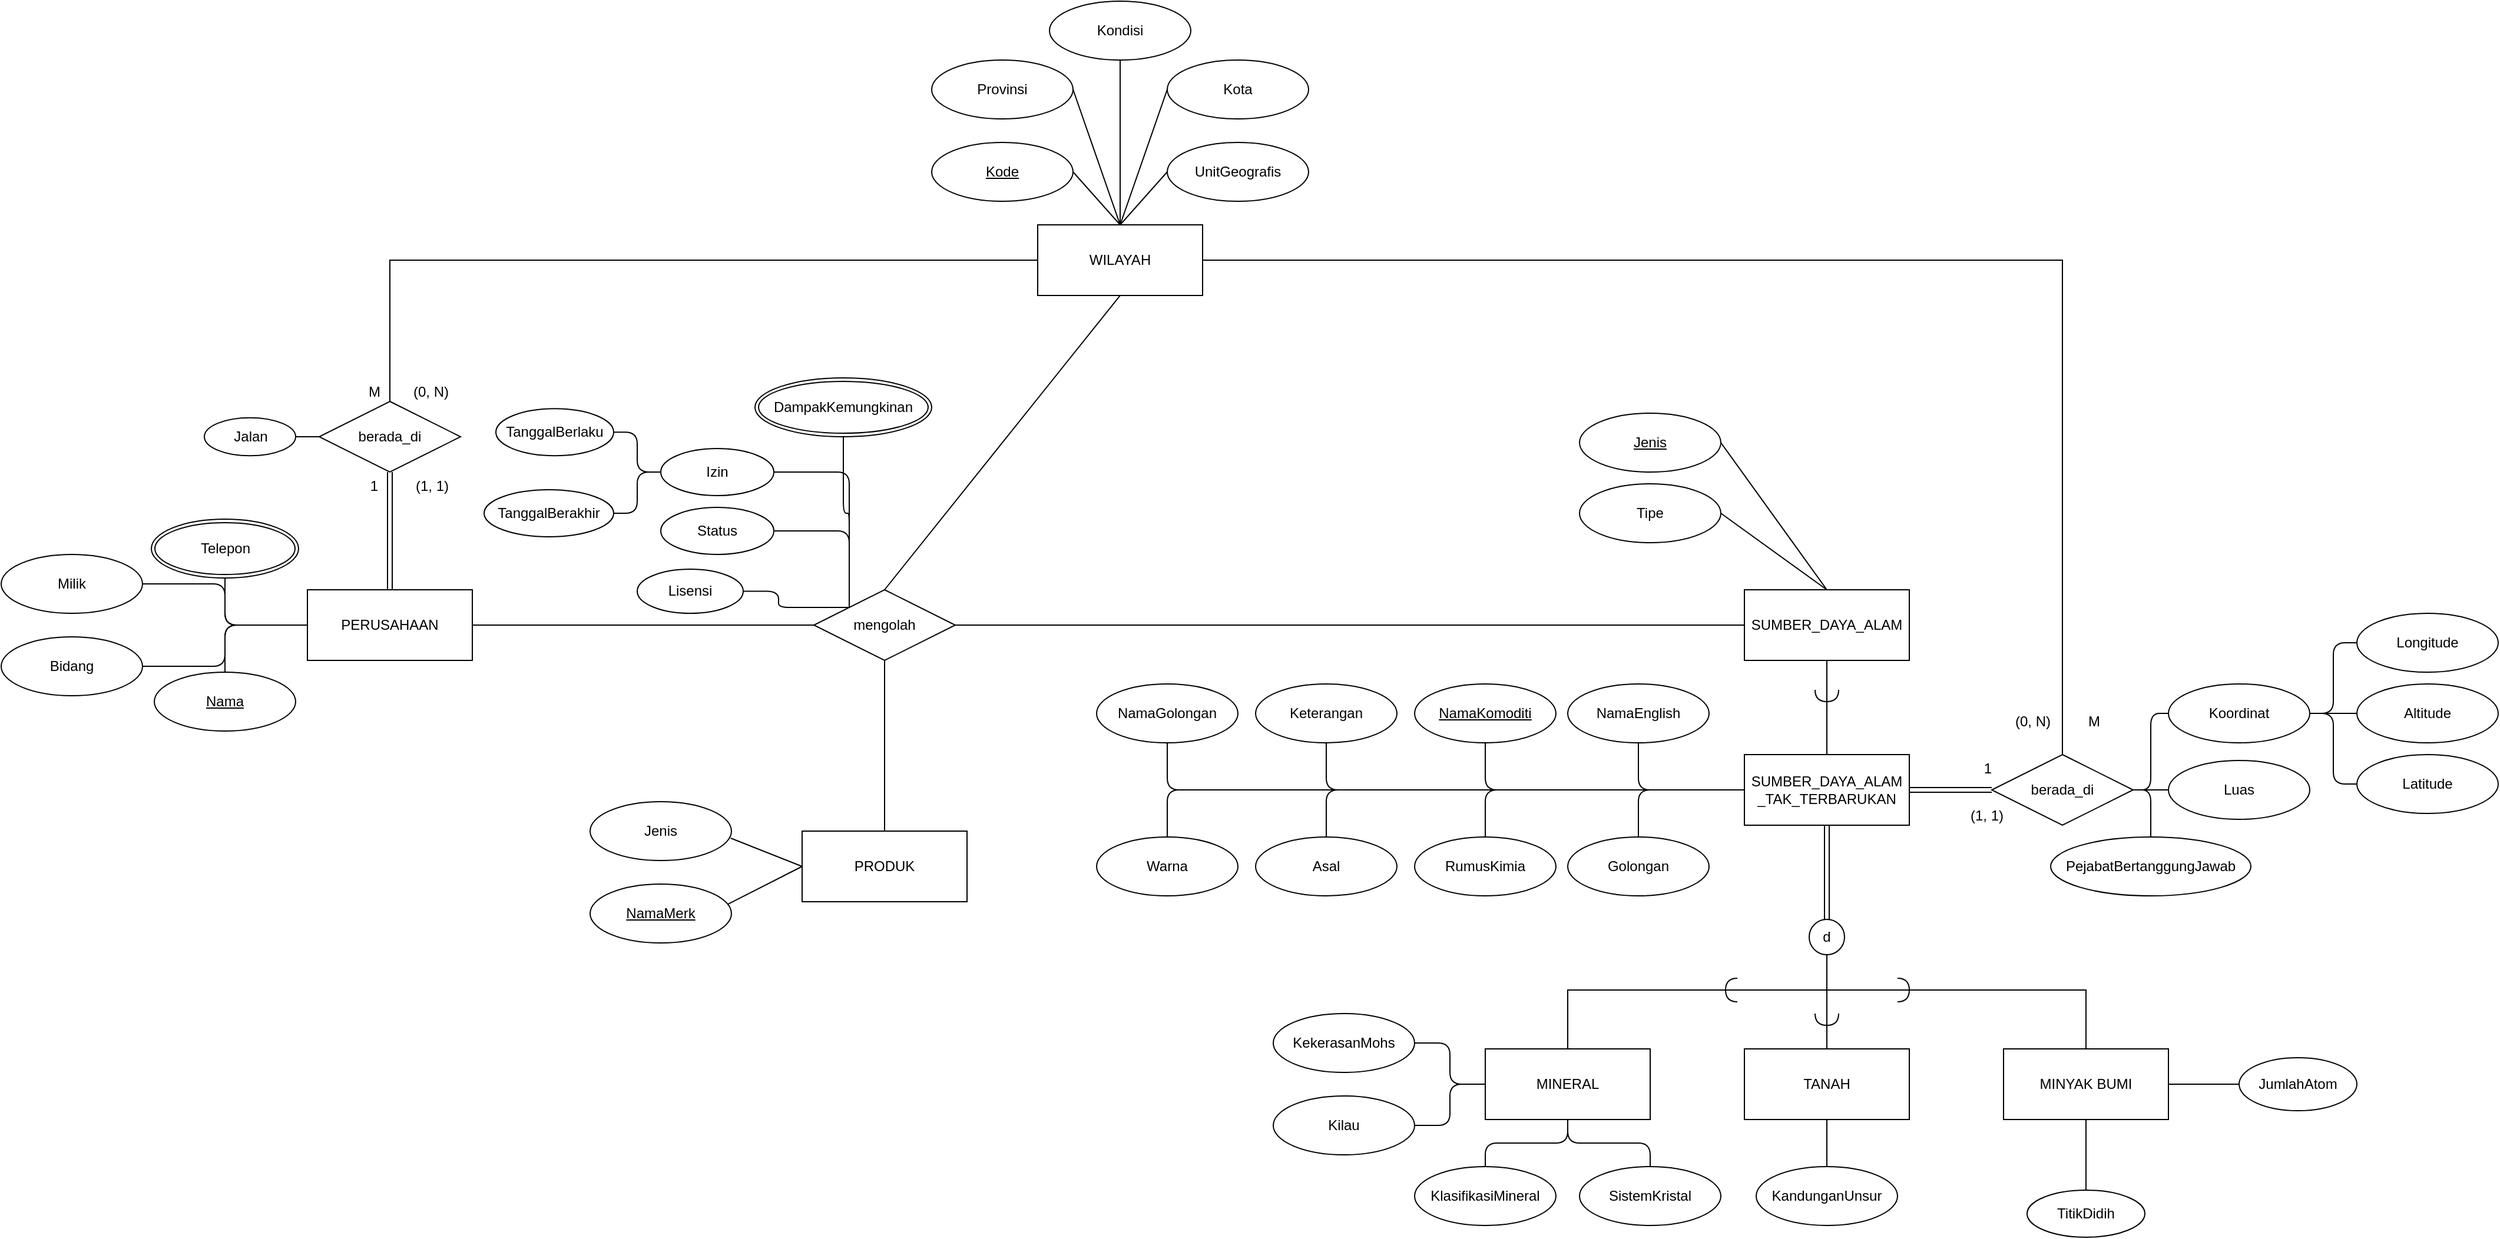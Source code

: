 <mxfile>
    <diagram id="r_4goBz6NWC6T0t2QKmt" name="Page-1">
        <mxGraphModel dx="1987" dy="1678" grid="1" gridSize="10" guides="1" tooltips="1" connect="1" arrows="1" fold="1" page="1" pageScale="1" pageWidth="850" pageHeight="1100" math="0" shadow="0">
            <root>
                <mxCell id="0"/>
                <mxCell id="1" parent="0"/>
                <mxCell id="2" value="SUMBER_DAYA_ALAM" style="rounded=0;whiteSpace=wrap;html=1;" parent="1" vertex="1">
                    <mxGeometry x="780" y="70" width="140" height="60" as="geometry"/>
                </mxCell>
                <mxCell id="130" value="" style="edgeStyle=orthogonalEdgeStyle;rounded=0;orthogonalLoop=1;jettySize=auto;html=1;endArrow=none;endFill=0;shape=link;" parent="1" source="4" target="15" edge="1">
                    <mxGeometry relative="1" as="geometry"/>
                </mxCell>
                <mxCell id="4" value="SUMBER_DAYA_ALAM&lt;br&gt;_TAK_TERBARUKAN" style="rounded=0;html=1;whiteSpace=wrap;verticalAlign=middle;" parent="1" vertex="1">
                    <mxGeometry x="780" y="210" width="140" height="60" as="geometry"/>
                </mxCell>
                <mxCell id="160" style="edgeStyle=orthogonalEdgeStyle;html=1;entryX=0.5;entryY=0;entryDx=0;entryDy=0;endArrow=none;endFill=0;" parent="1" source="5" target="26" edge="1">
                    <mxGeometry relative="1" as="geometry"/>
                </mxCell>
                <mxCell id="161" style="edgeStyle=orthogonalEdgeStyle;html=1;entryX=0.5;entryY=0;entryDx=0;entryDy=0;endArrow=none;endFill=0;" parent="1" source="5" target="27" edge="1">
                    <mxGeometry relative="1" as="geometry"/>
                </mxCell>
                <mxCell id="162" style="edgeStyle=orthogonalEdgeStyle;html=1;entryX=1;entryY=0.5;entryDx=0;entryDy=0;endArrow=none;endFill=0;" parent="1" source="5" target="25" edge="1">
                    <mxGeometry relative="1" as="geometry"/>
                </mxCell>
                <mxCell id="163" style="edgeStyle=orthogonalEdgeStyle;html=1;entryX=1;entryY=0.5;entryDx=0;entryDy=0;endArrow=none;endFill=0;" parent="1" source="5" target="24" edge="1">
                    <mxGeometry relative="1" as="geometry"/>
                </mxCell>
                <mxCell id="5" value="MINERAL" style="rounded=0;whiteSpace=wrap;html=1;" parent="1" vertex="1">
                    <mxGeometry x="560" y="460" width="140" height="60" as="geometry"/>
                </mxCell>
                <mxCell id="115" value="" style="endArrow=none;html=1;rounded=0;exitX=0.5;exitY=1;exitDx=0;exitDy=0;entryX=0.5;entryY=0;entryDx=0;entryDy=0;shape=link;" parent="1" source="4" target="116" edge="1">
                    <mxGeometry relative="1" as="geometry">
                        <mxPoint x="860" y="220.0" as="sourcePoint"/>
                        <mxPoint x="850" y="320" as="targetPoint"/>
                    </mxGeometry>
                </mxCell>
                <mxCell id="6" value="TANAH" style="rounded=0;whiteSpace=wrap;html=1;" parent="1" vertex="1">
                    <mxGeometry x="780" y="460" width="140" height="60" as="geometry"/>
                </mxCell>
                <mxCell id="116" value="d" style="ellipse;whiteSpace=wrap;html=1;aspect=fixed;rounded=0;sketch=0;verticalAlign=middle;" parent="1" vertex="1">
                    <mxGeometry x="835" y="350" width="30" height="30" as="geometry"/>
                </mxCell>
                <mxCell id="142" style="edgeStyle=orthogonalEdgeStyle;rounded=0;orthogonalLoop=1;jettySize=auto;html=1;entryX=0.5;entryY=0;entryDx=0;entryDy=0;endArrow=none;endFill=0;" parent="1" source="7" target="141" edge="1">
                    <mxGeometry relative="1" as="geometry"/>
                </mxCell>
                <mxCell id="7" value="MINYAK BUMI" style="rounded=0;whiteSpace=wrap;html=1;" parent="1" vertex="1">
                    <mxGeometry x="1000" y="460" width="140" height="60" as="geometry"/>
                </mxCell>
                <mxCell id="117" value="" style="endArrow=none;html=1;rounded=0;exitX=0.5;exitY=1;exitDx=0;exitDy=0;entryX=0.5;entryY=0;entryDx=0;entryDy=0;" parent="1" source="116" target="5" edge="1">
                    <mxGeometry relative="1" as="geometry">
                        <mxPoint x="860" y="280.0" as="sourcePoint"/>
                        <mxPoint x="860" y="360.0" as="targetPoint"/>
                        <Array as="points">
                            <mxPoint x="850" y="410"/>
                            <mxPoint x="630" y="410"/>
                        </Array>
                    </mxGeometry>
                </mxCell>
                <mxCell id="154" style="edgeStyle=orthogonalEdgeStyle;html=1;entryX=0;entryY=0.5;entryDx=0;entryDy=0;endArrow=none;endFill=0;exitX=0.5;exitY=1;exitDx=0;exitDy=0;" parent="1" source="8" target="4" edge="1">
                    <mxGeometry relative="1" as="geometry"/>
                </mxCell>
                <mxCell id="8" value="Keterangan" style="ellipse;whiteSpace=wrap;html=1;align=center;rounded=0;sketch=0;" parent="1" vertex="1">
                    <mxGeometry x="365" y="150" width="120" height="50" as="geometry"/>
                </mxCell>
                <mxCell id="118" value="" style="endArrow=none;html=1;rounded=0;exitX=0.5;exitY=0;exitDx=0;exitDy=0;entryX=0.5;entryY=1;entryDx=0;entryDy=0;" parent="1" source="6" target="116" edge="1">
                    <mxGeometry relative="1" as="geometry">
                        <mxPoint x="870" y="290.0" as="sourcePoint"/>
                        <mxPoint x="870" y="370.0" as="targetPoint"/>
                    </mxGeometry>
                </mxCell>
                <mxCell id="155" style="edgeStyle=orthogonalEdgeStyle;html=1;entryX=0;entryY=0.5;entryDx=0;entryDy=0;endArrow=none;endFill=0;exitX=0.5;exitY=0;exitDx=0;exitDy=0;" parent="1" source="9" target="4" edge="1">
                    <mxGeometry relative="1" as="geometry"/>
                </mxCell>
                <mxCell id="9" value="Asal" style="ellipse;whiteSpace=wrap;html=1;align=center;rounded=0;sketch=0;" parent="1" vertex="1">
                    <mxGeometry x="365" y="280" width="120" height="50" as="geometry"/>
                </mxCell>
                <mxCell id="119" value="" style="endArrow=none;html=1;rounded=0;exitX=0.5;exitY=0;exitDx=0;exitDy=0;entryX=0.5;entryY=1;entryDx=0;entryDy=0;" parent="1" source="7" target="116" edge="1">
                    <mxGeometry relative="1" as="geometry">
                        <mxPoint x="880" y="300.0" as="sourcePoint"/>
                        <mxPoint x="880" y="380.0" as="targetPoint"/>
                        <Array as="points">
                            <mxPoint x="1070" y="410"/>
                            <mxPoint x="850" y="410"/>
                        </Array>
                    </mxGeometry>
                </mxCell>
                <mxCell id="158" style="edgeStyle=orthogonalEdgeStyle;html=1;entryX=0;entryY=0.5;entryDx=0;entryDy=0;endArrow=none;endFill=0;exitX=0.5;exitY=1;exitDx=0;exitDy=0;" parent="1" source="10" target="4" edge="1">
                    <mxGeometry relative="1" as="geometry"/>
                </mxCell>
                <mxCell id="10" value="NamaEnglish" style="ellipse;whiteSpace=wrap;html=1;align=center;rounded=0;sketch=0;" parent="1" vertex="1">
                    <mxGeometry x="630" y="150" width="120" height="50" as="geometry"/>
                </mxCell>
                <mxCell id="159" style="edgeStyle=orthogonalEdgeStyle;html=1;entryX=0;entryY=0.5;entryDx=0;entryDy=0;endArrow=none;endFill=0;exitX=0.5;exitY=0;exitDx=0;exitDy=0;" parent="1" source="11" target="4" edge="1">
                    <mxGeometry relative="1" as="geometry"/>
                </mxCell>
                <mxCell id="11" value="Golongan" style="ellipse;whiteSpace=wrap;html=1;align=center;rounded=0;sketch=0;" parent="1" vertex="1">
                    <mxGeometry x="630" y="280" width="120" height="50" as="geometry"/>
                </mxCell>
                <mxCell id="157" style="edgeStyle=orthogonalEdgeStyle;html=1;entryX=0;entryY=0.5;entryDx=0;entryDy=0;endArrow=none;endFill=0;exitX=0.5;exitY=0;exitDx=0;exitDy=0;" parent="1" source="12" target="4" edge="1">
                    <mxGeometry relative="1" as="geometry"/>
                </mxCell>
                <mxCell id="12" value="RumusKimia" style="ellipse;whiteSpace=wrap;html=1;align=center;rounded=0;sketch=0;" parent="1" vertex="1">
                    <mxGeometry x="500" y="280" width="120" height="50" as="geometry"/>
                </mxCell>
                <mxCell id="153" style="edgeStyle=orthogonalEdgeStyle;html=1;entryX=0;entryY=0.5;entryDx=0;entryDy=0;exitX=0.5;exitY=0;exitDx=0;exitDy=0;endArrow=none;endFill=0;" parent="1" source="13" target="4" edge="1">
                    <mxGeometry relative="1" as="geometry"/>
                </mxCell>
                <mxCell id="13" value="Warna" style="ellipse;whiteSpace=wrap;html=1;align=center;rounded=0;sketch=0;" parent="1" vertex="1">
                    <mxGeometry x="230" y="280" width="120" height="50" as="geometry"/>
                </mxCell>
                <mxCell id="15" value="berada_di" style="shape=rhombus;perimeter=rhombusPerimeter;whiteSpace=wrap;html=1;align=center;rounded=0;sketch=0;" parent="1" vertex="1">
                    <mxGeometry x="990" y="210" width="120" height="60" as="geometry"/>
                </mxCell>
                <mxCell id="164" style="edgeStyle=orthogonalEdgeStyle;html=1;entryX=1;entryY=0.5;entryDx=0;entryDy=0;endArrow=none;endFill=0;" parent="1" source="16" target="15" edge="1">
                    <mxGeometry relative="1" as="geometry"/>
                </mxCell>
                <mxCell id="16" value="Koordinat" style="ellipse;whiteSpace=wrap;html=1;align=center;rounded=0;sketch=0;" parent="1" vertex="1">
                    <mxGeometry x="1140" y="150" width="120" height="50" as="geometry"/>
                </mxCell>
                <mxCell id="156" style="edgeStyle=orthogonalEdgeStyle;html=1;entryX=0;entryY=0.5;entryDx=0;entryDy=0;endArrow=none;endFill=0;exitX=0.5;exitY=1;exitDx=0;exitDy=0;" parent="1" source="18" target="4" edge="1">
                    <mxGeometry relative="1" as="geometry"/>
                </mxCell>
                <mxCell id="18" value="NamaKomoditi" style="ellipse;whiteSpace=wrap;html=1;align=center;rounded=0;sketch=0;fontStyle=4" parent="1" vertex="1">
                    <mxGeometry x="500" y="150" width="120" height="50" as="geometry"/>
                </mxCell>
                <mxCell id="167" style="edgeStyle=orthogonalEdgeStyle;html=1;entryX=1;entryY=0.5;entryDx=0;entryDy=0;endArrow=none;endFill=0;" parent="1" source="19" target="16" edge="1">
                    <mxGeometry relative="1" as="geometry"/>
                </mxCell>
                <mxCell id="19" value="Longitude" style="ellipse;whiteSpace=wrap;html=1;align=center;rounded=0;sketch=0;" parent="1" vertex="1">
                    <mxGeometry x="1300" y="90" width="120" height="50" as="geometry"/>
                </mxCell>
                <mxCell id="169" style="edgeStyle=orthogonalEdgeStyle;html=1;entryX=1;entryY=0.5;entryDx=0;entryDy=0;endArrow=none;endFill=0;" parent="1" source="20" target="16" edge="1">
                    <mxGeometry relative="1" as="geometry"/>
                </mxCell>
                <mxCell id="20" value="Altitude" style="ellipse;whiteSpace=wrap;html=1;align=center;rounded=0;sketch=0;" parent="1" vertex="1">
                    <mxGeometry x="1300" y="150" width="120" height="50" as="geometry"/>
                </mxCell>
                <mxCell id="168" style="edgeStyle=orthogonalEdgeStyle;html=1;entryX=1;entryY=0.5;entryDx=0;entryDy=0;endArrow=none;endFill=0;" parent="1" source="21" target="16" edge="1">
                    <mxGeometry relative="1" as="geometry"/>
                </mxCell>
                <mxCell id="21" value="Latitude" style="ellipse;whiteSpace=wrap;html=1;align=center;rounded=0;sketch=0;" parent="1" vertex="1">
                    <mxGeometry x="1300" y="210" width="120" height="50" as="geometry"/>
                </mxCell>
                <mxCell id="166" style="edgeStyle=orthogonalEdgeStyle;html=1;entryX=1;entryY=0.5;entryDx=0;entryDy=0;endArrow=none;endFill=0;" parent="1" source="22" target="15" edge="1">
                    <mxGeometry relative="1" as="geometry"/>
                </mxCell>
                <mxCell id="22" value="Luas" style="ellipse;whiteSpace=wrap;html=1;align=center;rounded=0;sketch=0;" parent="1" vertex="1">
                    <mxGeometry x="1140" y="215" width="120" height="50" as="geometry"/>
                </mxCell>
                <mxCell id="165" style="edgeStyle=orthogonalEdgeStyle;html=1;entryX=1;entryY=0.5;entryDx=0;entryDy=0;endArrow=none;endFill=0;" parent="1" source="23" target="15" edge="1">
                    <mxGeometry relative="1" as="geometry"/>
                </mxCell>
                <mxCell id="23" value="PejabatBertanggungJawab" style="ellipse;whiteSpace=wrap;html=1;align=center;rounded=0;sketch=0;" parent="1" vertex="1">
                    <mxGeometry x="1040" y="280" width="170" height="50" as="geometry"/>
                </mxCell>
                <mxCell id="24" value="Kilau" style="ellipse;whiteSpace=wrap;html=1;align=center;rounded=0;sketch=0;" parent="1" vertex="1">
                    <mxGeometry x="380" y="500" width="120" height="50" as="geometry"/>
                </mxCell>
                <mxCell id="25" value="KekerasanMohs" style="ellipse;whiteSpace=wrap;html=1;align=center;rounded=0;sketch=0;" parent="1" vertex="1">
                    <mxGeometry x="380" y="430" width="120" height="50" as="geometry"/>
                </mxCell>
                <mxCell id="26" value="SistemKristal&lt;span style=&quot;color: rgba(0 , 0 , 0 , 0) ; font-family: monospace ; font-size: 0px&quot;&gt;%3CmxGraphModel%3E%3Croot%3E%3CmxCell%20id%3D%220%22%2F%3E%3CmxCell%20id%3D%221%22%20parent%3D%220%22%2F%3E%3CmxCell%20id%3D%222%22%20value%3D%22Kilau%22%20style%3D%22ellipse%3BwhiteSpace%3Dwrap%3Bhtml%3D1%3Balign%3Dcenter%3Brounded%3D0%3Bsketch%3D0%3B%22%20vertex%3D%221%22%20parent%3D%221%22%3E%3CmxGeometry%20x%3D%22365%22%20y%3D%22390%22%20width%3D%22120%22%20height%3D%2250%22%20as%3D%22geometry%22%2F%3E%3C%2FmxCell%3E%3C%2Froot%3E%3C%2FmxGraphModel%3E&lt;/span&gt;" style="ellipse;whiteSpace=wrap;html=1;align=center;rounded=0;sketch=0;" parent="1" vertex="1">
                    <mxGeometry x="640" y="560" width="120" height="50" as="geometry"/>
                </mxCell>
                <mxCell id="27" value="KlasifikasiMineral" style="ellipse;whiteSpace=wrap;html=1;align=center;rounded=0;sketch=0;" parent="1" vertex="1">
                    <mxGeometry x="500" y="560" width="120" height="50" as="geometry"/>
                </mxCell>
                <mxCell id="28" value="Jenis" style="ellipse;whiteSpace=wrap;html=1;align=center;rounded=0;sketch=0;fontStyle=4" parent="1" vertex="1">
                    <mxGeometry x="640" y="-80" width="120" height="50" as="geometry"/>
                </mxCell>
                <mxCell id="29" value="Tipe" style="ellipse;whiteSpace=wrap;html=1;align=center;rounded=0;sketch=0;" parent="1" vertex="1">
                    <mxGeometry x="640" y="-20" width="120" height="50" as="geometry"/>
                </mxCell>
                <mxCell id="30" value="mengolah" style="shape=rhombus;perimeter=rhombusPerimeter;whiteSpace=wrap;html=1;align=center;rounded=0;sketch=0;" parent="1" vertex="1">
                    <mxGeometry x="-10" y="70" width="120" height="60" as="geometry"/>
                </mxCell>
                <mxCell id="31" value="PRODUK" style="rounded=0;whiteSpace=wrap;html=1;" parent="1" vertex="1">
                    <mxGeometry x="-20" y="275" width="140" height="60" as="geometry"/>
                </mxCell>
                <mxCell id="175" style="edgeStyle=orthogonalEdgeStyle;html=1;entryX=0;entryY=0;entryDx=0;entryDy=0;endArrow=none;endFill=0;" parent="1" source="34" target="30" edge="1">
                    <mxGeometry relative="1" as="geometry"/>
                </mxCell>
                <mxCell id="34" value="Lisensi" style="ellipse;whiteSpace=wrap;html=1;align=center;rounded=0;sketch=0;" parent="1" vertex="1">
                    <mxGeometry x="-160" y="52.5" width="90" height="37.5" as="geometry"/>
                </mxCell>
                <mxCell id="174" style="edgeStyle=orthogonalEdgeStyle;html=1;entryX=0;entryY=0;entryDx=0;entryDy=0;endArrow=none;endFill=0;" parent="1" source="35" target="30" edge="1">
                    <mxGeometry relative="1" as="geometry"/>
                </mxCell>
                <mxCell id="35" value="Status" style="ellipse;whiteSpace=wrap;html=1;align=center;rounded=0;sketch=0;" parent="1" vertex="1">
                    <mxGeometry x="-140" width="96" height="40" as="geometry"/>
                </mxCell>
                <mxCell id="176" style="edgeStyle=orthogonalEdgeStyle;html=1;entryX=0;entryY=0;entryDx=0;entryDy=0;endArrow=none;endFill=0;" parent="1" source="36" target="30" edge="1">
                    <mxGeometry relative="1" as="geometry"/>
                </mxCell>
                <mxCell id="36" value="Izin" style="ellipse;whiteSpace=wrap;html=1;align=center;rounded=0;sketch=0;" parent="1" vertex="1">
                    <mxGeometry x="-140" y="-50" width="96" height="40" as="geometry"/>
                </mxCell>
                <mxCell id="180" style="edgeStyle=orthogonalEdgeStyle;html=1;entryX=0;entryY=0.5;entryDx=0;entryDy=0;endArrow=none;endFill=0;" parent="1" source="37" target="36" edge="1">
                    <mxGeometry relative="1" as="geometry"/>
                </mxCell>
                <mxCell id="37" value="TanggalBerakhir" style="ellipse;whiteSpace=wrap;html=1;align=center;rounded=0;sketch=0;" parent="1" vertex="1">
                    <mxGeometry x="-290" y="-15" width="110" height="40" as="geometry"/>
                </mxCell>
                <mxCell id="181" style="edgeStyle=orthogonalEdgeStyle;html=1;entryX=0;entryY=0.5;entryDx=0;entryDy=0;endArrow=none;endFill=0;" parent="1" source="38" target="36" edge="1">
                    <mxGeometry relative="1" as="geometry"/>
                </mxCell>
                <mxCell id="38" value="TanggalBerlaku" style="ellipse;whiteSpace=wrap;html=1;align=center;rounded=0;sketch=0;" parent="1" vertex="1">
                    <mxGeometry x="-280" y="-83.86" width="100" height="40" as="geometry"/>
                </mxCell>
                <mxCell id="189" style="edgeStyle=orthogonalEdgeStyle;html=1;entryX=0;entryY=0;entryDx=0;entryDy=0;endArrow=none;endFill=0;" parent="1" source="39" target="30" edge="1">
                    <mxGeometry relative="1" as="geometry"/>
                </mxCell>
                <mxCell id="39" value="DampakKemungkinan" style="ellipse;shape=doubleEllipse;margin=3;whiteSpace=wrap;html=1;align=center;rounded=0;sketch=0;" parent="1" vertex="1">
                    <mxGeometry x="-60" y="-110" width="150" height="50" as="geometry"/>
                </mxCell>
                <mxCell id="40" value="WILAYAH" style="rounded=0;whiteSpace=wrap;html=1;" parent="1" vertex="1">
                    <mxGeometry x="180" y="-240" width="140" height="60" as="geometry"/>
                </mxCell>
                <mxCell id="41" value="UnitGeografis" style="ellipse;whiteSpace=wrap;html=1;align=center;rounded=0;sketch=0;" parent="1" vertex="1">
                    <mxGeometry x="290" y="-310" width="120" height="50" as="geometry"/>
                </mxCell>
                <mxCell id="42" value="Kode" style="ellipse;whiteSpace=wrap;html=1;align=center;rounded=0;sketch=0;fontStyle=4" parent="1" vertex="1">
                    <mxGeometry x="90" y="-310" width="120" height="50" as="geometry"/>
                </mxCell>
                <mxCell id="43" value="Kota" style="ellipse;whiteSpace=wrap;html=1;align=center;rounded=0;sketch=0;" parent="1" vertex="1">
                    <mxGeometry x="290" y="-380" width="120" height="50" as="geometry"/>
                </mxCell>
                <mxCell id="44" value="Kondisi" style="ellipse;whiteSpace=wrap;html=1;align=center;rounded=0;sketch=0;" parent="1" vertex="1">
                    <mxGeometry x="190" y="-430" width="120" height="50" as="geometry"/>
                </mxCell>
                <mxCell id="45" value="Provinsi" style="ellipse;whiteSpace=wrap;html=1;align=center;rounded=0;sketch=0;" parent="1" vertex="1">
                    <mxGeometry x="90" y="-380" width="120" height="50" as="geometry"/>
                </mxCell>
                <mxCell id="122" style="edgeStyle=orthogonalEdgeStyle;rounded=0;orthogonalLoop=1;jettySize=auto;html=1;entryX=0.5;entryY=1;entryDx=0;entryDy=0;endArrow=none;endFill=0;shape=link;" parent="1" source="46" target="47" edge="1">
                    <mxGeometry relative="1" as="geometry"/>
                </mxCell>
                <mxCell id="46" value="PERUSAHAAN" style="rounded=0;whiteSpace=wrap;html=1;" parent="1" vertex="1">
                    <mxGeometry x="-440" y="70" width="140" height="60" as="geometry"/>
                </mxCell>
                <mxCell id="47" value="berada_di" style="shape=rhombus;perimeter=rhombusPerimeter;whiteSpace=wrap;html=1;align=center;rounded=0;sketch=0;" parent="1" vertex="1">
                    <mxGeometry x="-430" y="-90" width="120" height="60" as="geometry"/>
                </mxCell>
                <mxCell id="48" value="Jalan" style="ellipse;whiteSpace=wrap;html=1;align=center;rounded=0;sketch=0;" parent="1" vertex="1">
                    <mxGeometry x="-527.5" y="-76.15" width="77.5" height="32.29" as="geometry"/>
                </mxCell>
                <mxCell id="171" style="edgeStyle=orthogonalEdgeStyle;html=1;entryX=0;entryY=0.5;entryDx=0;entryDy=0;endArrow=none;endFill=0;" parent="1" source="49" target="46" edge="1">
                    <mxGeometry relative="1" as="geometry"/>
                </mxCell>
                <mxCell id="49" value="Milik" style="ellipse;whiteSpace=wrap;html=1;align=center;rounded=0;sketch=0;" parent="1" vertex="1">
                    <mxGeometry x="-700" y="40" width="120" height="50" as="geometry"/>
                </mxCell>
                <mxCell id="170" style="edgeStyle=orthogonalEdgeStyle;html=1;entryX=0;entryY=0.5;entryDx=0;entryDy=0;endArrow=none;endFill=0;exitX=0.5;exitY=1;exitDx=0;exitDy=0;" parent="1" source="50" target="46" edge="1">
                    <mxGeometry relative="1" as="geometry"/>
                </mxCell>
                <mxCell id="50" value="Telepon" style="ellipse;shape=doubleEllipse;margin=3;whiteSpace=wrap;html=1;align=center;rounded=0;sketch=0;" parent="1" vertex="1">
                    <mxGeometry x="-572.5" y="10" width="125" height="50" as="geometry"/>
                </mxCell>
                <mxCell id="173" style="edgeStyle=orthogonalEdgeStyle;html=1;entryX=0;entryY=0.5;entryDx=0;entryDy=0;endArrow=none;endFill=0;" parent="1" source="51" target="46" edge="1">
                    <mxGeometry relative="1" as="geometry"/>
                </mxCell>
                <mxCell id="51" value="Bidang" style="ellipse;whiteSpace=wrap;html=1;align=center;rounded=0;sketch=0;" parent="1" vertex="1">
                    <mxGeometry x="-700" y="110" width="120" height="50" as="geometry"/>
                </mxCell>
                <mxCell id="172" style="edgeStyle=orthogonalEdgeStyle;html=1;entryX=0;entryY=0.5;entryDx=0;entryDy=0;endArrow=none;endFill=0;exitX=0.5;exitY=0;exitDx=0;exitDy=0;" parent="1" source="52" target="46" edge="1">
                    <mxGeometry relative="1" as="geometry"/>
                </mxCell>
                <mxCell id="52" value="Nama" style="ellipse;whiteSpace=wrap;html=1;align=center;rounded=0;sketch=0;fontStyle=4" parent="1" vertex="1">
                    <mxGeometry x="-570" y="140" width="120" height="50" as="geometry"/>
                </mxCell>
                <mxCell id="55" value="" style="endArrow=none;html=1;rounded=0;exitX=1;exitY=0.5;exitDx=0;exitDy=0;entryX=0.5;entryY=0;entryDx=0;entryDy=0;" parent="1" source="40" target="15" edge="1">
                    <mxGeometry relative="1" as="geometry">
                        <mxPoint x="540" y="80" as="sourcePoint"/>
                        <mxPoint x="700" y="80" as="targetPoint"/>
                        <Array as="points">
                            <mxPoint x="1050" y="-210"/>
                        </Array>
                    </mxGeometry>
                </mxCell>
                <mxCell id="56" value="M" style="resizable=0;html=1;align=left;verticalAlign=bottom;" parent="55" connectable="0" vertex="1">
                    <mxGeometry x="-1" relative="1" as="geometry">
                        <mxPoint x="750" y="400" as="offset"/>
                    </mxGeometry>
                </mxCell>
                <mxCell id="57" value="1" style="resizable=0;html=1;align=right;verticalAlign=bottom;" parent="55" connectable="0" vertex="1">
                    <mxGeometry x="1" relative="1" as="geometry">
                        <mxPoint x="-60" y="20" as="offset"/>
                    </mxGeometry>
                </mxCell>
                <mxCell id="182" value="(1, 1)" style="resizable=0;html=1;align=right;verticalAlign=bottom;" parent="55" connectable="0" vertex="1">
                    <mxGeometry x="1" relative="1" as="geometry">
                        <mxPoint x="-50" y="60" as="offset"/>
                    </mxGeometry>
                </mxCell>
                <mxCell id="184" value="(0, N)" style="resizable=0;html=1;align=right;verticalAlign=bottom;" parent="55" connectable="0" vertex="1">
                    <mxGeometry x="1" relative="1" as="geometry">
                        <mxPoint x="-10" y="-20" as="offset"/>
                    </mxGeometry>
                </mxCell>
                <mxCell id="185" value="(1, 1)" style="resizable=0;html=1;align=right;verticalAlign=bottom;" parent="55" connectable="0" vertex="1">
                    <mxGeometry x="1" relative="1" as="geometry">
                        <mxPoint x="-1370" y="-220" as="offset"/>
                    </mxGeometry>
                </mxCell>
                <mxCell id="187" value="(0, N)" style="resizable=0;html=1;align=right;verticalAlign=bottom;" parent="55" connectable="0" vertex="1">
                    <mxGeometry x="1" relative="1" as="geometry">
                        <mxPoint x="-1370" y="-300" as="offset"/>
                    </mxGeometry>
                </mxCell>
                <mxCell id="58" value="" style="endArrow=none;html=1;rounded=0;exitX=0.5;exitY=1;exitDx=0;exitDy=0;entryX=0.5;entryY=0;entryDx=0;entryDy=0;" parent="1" source="40" target="30" edge="1">
                    <mxGeometry relative="1" as="geometry">
                        <mxPoint x="20" y="60" as="sourcePoint"/>
                        <mxPoint x="180" y="60" as="targetPoint"/>
                    </mxGeometry>
                </mxCell>
                <mxCell id="69" value="" style="endArrow=none;html=1;rounded=0;exitX=0;exitY=0.5;exitDx=0;exitDy=0;entryX=1;entryY=0.5;entryDx=0;entryDy=0;" parent="1" source="2" target="30" edge="1">
                    <mxGeometry relative="1" as="geometry">
                        <mxPoint x="100" y="-70" as="sourcePoint"/>
                        <mxPoint x="100" y="120" as="targetPoint"/>
                    </mxGeometry>
                </mxCell>
                <mxCell id="70" value="" style="endArrow=none;html=1;rounded=0;exitX=1;exitY=0.5;exitDx=0;exitDy=0;entryX=0;entryY=0.5;entryDx=0;entryDy=0;" parent="1" source="46" target="30" edge="1">
                    <mxGeometry relative="1" as="geometry">
                        <mxPoint x="110" y="-60" as="sourcePoint"/>
                        <mxPoint x="110" y="130" as="targetPoint"/>
                    </mxGeometry>
                </mxCell>
                <mxCell id="71" value="" style="endArrow=none;html=1;rounded=0;exitX=0.5;exitY=1;exitDx=0;exitDy=0;entryX=0.5;entryY=0;entryDx=0;entryDy=0;" parent="1" source="30" target="31" edge="1">
                    <mxGeometry relative="1" as="geometry">
                        <mxPoint x="120" y="-50" as="sourcePoint"/>
                        <mxPoint x="120" y="140" as="targetPoint"/>
                    </mxGeometry>
                </mxCell>
                <mxCell id="73" value="" style="endArrow=none;html=1;rounded=0;exitX=1;exitY=0.5;exitDx=0;exitDy=0;entryX=0.5;entryY=0;entryDx=0;entryDy=0;" parent="1" source="28" target="2" edge="1">
                    <mxGeometry relative="1" as="geometry">
                        <mxPoint x="140" y="-30" as="sourcePoint"/>
                        <mxPoint x="140" y="160" as="targetPoint"/>
                    </mxGeometry>
                </mxCell>
                <mxCell id="74" value="" style="endArrow=none;html=1;rounded=0;exitX=1;exitY=0.5;exitDx=0;exitDy=0;entryX=0.5;entryY=0;entryDx=0;entryDy=0;" parent="1" source="29" target="2" edge="1">
                    <mxGeometry relative="1" as="geometry">
                        <mxPoint x="150" y="-20" as="sourcePoint"/>
                        <mxPoint x="150" y="170" as="targetPoint"/>
                    </mxGeometry>
                </mxCell>
                <mxCell id="94" value="" style="endArrow=none;html=1;rounded=0;entryX=0.5;entryY=1;entryDx=0;entryDy=0;exitX=0.5;exitY=0;exitDx=0;exitDy=0;" parent="1" source="4" target="2" edge="1">
                    <mxGeometry relative="1" as="geometry">
                        <mxPoint x="530" y="340" as="sourcePoint"/>
                        <mxPoint x="690" y="340" as="targetPoint"/>
                    </mxGeometry>
                </mxCell>
                <mxCell id="95" value="" style="endArrow=none;html=1;rounded=0;entryX=1;entryY=0.5;entryDx=0;entryDy=0;exitX=0.5;exitY=0;exitDx=0;exitDy=0;" parent="1" source="40" target="45" edge="1">
                    <mxGeometry relative="1" as="geometry">
                        <mxPoint x="390" y="-95" as="sourcePoint"/>
                        <mxPoint x="390" y="-175" as="targetPoint"/>
                    </mxGeometry>
                </mxCell>
                <mxCell id="96" value="" style="endArrow=none;html=1;rounded=0;entryX=1;entryY=0.5;entryDx=0;entryDy=0;exitX=0.5;exitY=0;exitDx=0;exitDy=0;" parent="1" source="40" target="42" edge="1">
                    <mxGeometry relative="1" as="geometry">
                        <mxPoint x="400" y="-85" as="sourcePoint"/>
                        <mxPoint x="400" y="-165.0" as="targetPoint"/>
                    </mxGeometry>
                </mxCell>
                <mxCell id="97" value="" style="endArrow=none;html=1;rounded=0;entryX=0;entryY=0.5;entryDx=0;entryDy=0;exitX=0.5;exitY=0;exitDx=0;exitDy=0;" parent="1" source="40" target="43" edge="1">
                    <mxGeometry relative="1" as="geometry">
                        <mxPoint x="260" y="-230.0" as="sourcePoint"/>
                        <mxPoint x="220" y="-345.0" as="targetPoint"/>
                    </mxGeometry>
                </mxCell>
                <mxCell id="98" value="" style="endArrow=none;html=1;rounded=0;entryX=0;entryY=0.5;entryDx=0;entryDy=0;exitX=0.5;exitY=0;exitDx=0;exitDy=0;" parent="1" source="40" target="41" edge="1">
                    <mxGeometry relative="1" as="geometry">
                        <mxPoint x="260" y="-230.0" as="sourcePoint"/>
                        <mxPoint x="300" y="-345.0" as="targetPoint"/>
                    </mxGeometry>
                </mxCell>
                <mxCell id="99" value="" style="endArrow=none;html=1;rounded=0;exitX=0.5;exitY=0;exitDx=0;exitDy=0;" parent="1" source="40" target="44" edge="1">
                    <mxGeometry relative="1" as="geometry">
                        <mxPoint x="260" y="-230.0" as="sourcePoint"/>
                        <mxPoint x="300" y="-275.0" as="targetPoint"/>
                    </mxGeometry>
                </mxCell>
                <mxCell id="107" value="" style="endArrow=none;html=1;rounded=0;exitX=0;exitY=0.5;exitDx=0;exitDy=0;entryX=0.5;entryY=0;entryDx=0;entryDy=0;" parent="1" source="40" target="47" edge="1">
                    <mxGeometry relative="1" as="geometry">
                        <mxPoint x="260" y="-170" as="sourcePoint"/>
                        <mxPoint x="60" y="80.0" as="targetPoint"/>
                        <Array as="points">
                            <mxPoint x="-370" y="-210"/>
                        </Array>
                    </mxGeometry>
                </mxCell>
                <mxCell id="108" value="M" style="resizable=0;html=1;align=left;verticalAlign=bottom;" parent="107" connectable="0" vertex="1">
                    <mxGeometry x="-1" relative="1" as="geometry">
                        <mxPoint x="-570" y="120" as="offset"/>
                    </mxGeometry>
                </mxCell>
                <mxCell id="109" value="1" style="resizable=0;html=1;align=right;verticalAlign=bottom;" parent="107" connectable="0" vertex="1">
                    <mxGeometry x="1" relative="1" as="geometry">
                        <mxPoint x="-10" y="80" as="offset"/>
                    </mxGeometry>
                </mxCell>
                <mxCell id="110" value="" style="endArrow=none;html=1;rounded=0;exitX=0;exitY=0.5;exitDx=0;exitDy=0;entryX=1;entryY=0.5;entryDx=0;entryDy=0;" parent="1" source="47" target="48" edge="1">
                    <mxGeometry relative="1" as="geometry">
                        <mxPoint x="-290" y="110" as="sourcePoint"/>
                        <mxPoint x="-510" y="-105" as="targetPoint"/>
                    </mxGeometry>
                </mxCell>
                <mxCell id="123" value="" style="shape=requiredInterface;html=1;verticalLabelPosition=bottom;rotation=0;" parent="1" vertex="1">
                    <mxGeometry x="910" y="400" width="10" height="20" as="geometry"/>
                </mxCell>
                <mxCell id="125" value="" style="shape=requiredInterface;html=1;verticalLabelPosition=bottom;rotation=-180;" parent="1" vertex="1">
                    <mxGeometry x="764" y="400" width="10" height="20" as="geometry"/>
                </mxCell>
                <mxCell id="128" value="" style="shape=requiredInterface;html=1;verticalLabelPosition=bottom;rotation=90;" parent="1" vertex="1">
                    <mxGeometry x="845" y="425" width="10" height="20" as="geometry"/>
                </mxCell>
                <mxCell id="129" value="" style="shape=requiredInterface;html=1;verticalLabelPosition=bottom;rotation=90;" parent="1" vertex="1">
                    <mxGeometry x="845" y="150" width="10" height="20" as="geometry"/>
                </mxCell>
                <mxCell id="147" style="rounded=0;orthogonalLoop=1;jettySize=auto;html=1;entryX=0;entryY=0.5;entryDx=0;entryDy=0;endArrow=none;endFill=0;exitX=0.967;exitY=0.351;exitDx=0;exitDy=0;exitPerimeter=0;" parent="1" source="132" target="31" edge="1">
                    <mxGeometry relative="1" as="geometry"/>
                </mxCell>
                <mxCell id="132" value="NamaMerk" style="ellipse;whiteSpace=wrap;html=1;align=center;rounded=0;sketch=0;fontStyle=4" parent="1" vertex="1">
                    <mxGeometry x="-200" y="320" width="120" height="50" as="geometry"/>
                </mxCell>
                <mxCell id="134" style="edgeStyle=orthogonalEdgeStyle;rounded=0;orthogonalLoop=1;jettySize=auto;html=1;entryX=0.5;entryY=1;entryDx=0;entryDy=0;endArrow=none;endFill=0;" parent="1" source="133" target="6" edge="1">
                    <mxGeometry relative="1" as="geometry"/>
                </mxCell>
                <mxCell id="133" value="KandunganUnsur" style="ellipse;whiteSpace=wrap;html=1;align=center;rounded=0;sketch=0;" parent="1" vertex="1">
                    <mxGeometry x="790" y="560" width="120" height="50" as="geometry"/>
                </mxCell>
                <mxCell id="136" style="edgeStyle=orthogonalEdgeStyle;rounded=0;orthogonalLoop=1;jettySize=auto;html=1;entryX=1;entryY=0.5;entryDx=0;entryDy=0;endArrow=none;endFill=0;" parent="1" source="135" target="7" edge="1">
                    <mxGeometry relative="1" as="geometry"/>
                </mxCell>
                <mxCell id="135" value="JumlahAtom" style="ellipse;whiteSpace=wrap;html=1;align=center;rounded=0;sketch=0;" parent="1" vertex="1">
                    <mxGeometry x="1200" y="467.5" width="100" height="45" as="geometry"/>
                </mxCell>
                <mxCell id="141" value="TitikDidih" style="ellipse;whiteSpace=wrap;html=1;align=center;rounded=0;sketch=0;" parent="1" vertex="1">
                    <mxGeometry x="1020" y="580" width="100" height="40" as="geometry"/>
                </mxCell>
                <mxCell id="149" style="rounded=0;orthogonalLoop=1;jettySize=auto;html=1;entryX=0;entryY=0.5;entryDx=0;entryDy=0;endArrow=none;endFill=0;exitX=0.995;exitY=0.62;exitDx=0;exitDy=0;exitPerimeter=0;" parent="1" source="148" target="31" edge="1">
                    <mxGeometry relative="1" as="geometry"/>
                </mxCell>
                <mxCell id="148" value="Jenis" style="ellipse;whiteSpace=wrap;html=1;align=center;rounded=0;sketch=0;" parent="1" vertex="1">
                    <mxGeometry x="-200" y="250" width="120" height="50" as="geometry"/>
                </mxCell>
                <mxCell id="151" style="orthogonalLoop=1;jettySize=auto;html=1;entryX=0;entryY=0.5;entryDx=0;entryDy=0;endArrow=none;endFill=0;exitX=0.5;exitY=1;exitDx=0;exitDy=0;edgeStyle=orthogonalEdgeStyle;" parent="1" source="150" target="4" edge="1">
                    <mxGeometry relative="1" as="geometry"/>
                </mxCell>
                <mxCell id="150" value="NamaGolongan" style="ellipse;whiteSpace=wrap;html=1;align=center;rounded=0;sketch=0;" parent="1" vertex="1">
                    <mxGeometry x="230" y="150" width="120" height="50" as="geometry"/>
                </mxCell>
            </root>
        </mxGraphModel>
    </diagram>
    <diagram id="D1z7KGZBwD4HtQ87Yhpb" name="Page-2">
        <mxGraphModel dx="2722" dy="2132" grid="1" gridSize="10" guides="1" tooltips="1" connect="1" arrows="1" fold="1" page="1" pageScale="1" pageWidth="827" pageHeight="1169" math="0" shadow="0">
            <root>
                <mxCell id="cByoucwVx7zh30w4UYLo-0"/>
                <mxCell id="cByoucwVx7zh30w4UYLo-1" parent="cByoucwVx7zh30w4UYLo-0"/>
                <mxCell id="LWx8EzD9vOnzpGQvtj3O-24" style="edgeStyle=orthogonalEdgeStyle;html=1;entryX=0.5;entryY=0;entryDx=0;entryDy=0;endArrow=none;endFill=0;shape=link;fontSize=15;" parent="cByoucwVx7zh30w4UYLo-1" source="JlmtReVeOTKhXKdKDj1O-0" target="LWx8EzD9vOnzpGQvtj3O-6" edge="1">
                    <mxGeometry relative="1" as="geometry"/>
                </mxCell>
                <mxCell id="_J_JE8KlqR6DRN24aLEg-8" style="edgeStyle=none;html=1;endArrow=none;endFill=0;entryX=1;entryY=1;entryDx=0;entryDy=0;" parent="cByoucwVx7zh30w4UYLo-1" source="JlmtReVeOTKhXKdKDj1O-0" target="_J_JE8KlqR6DRN24aLEg-7" edge="1">
                    <mxGeometry relative="1" as="geometry">
                        <mxPoint x="1425" y="-162" as="targetPoint"/>
                    </mxGeometry>
                </mxCell>
                <mxCell id="JlmtReVeOTKhXKdKDj1O-0" value="PERTAMBANGAN" style="rounded=0;whiteSpace=wrap;html=1;fontSize=15;" parent="cByoucwVx7zh30w4UYLo-1" vertex="1">
                    <mxGeometry x="1620" y="-40" width="140" height="60" as="geometry"/>
                </mxCell>
                <mxCell id="_J_JE8KlqR6DRN24aLEg-10" style="edgeStyle=none;html=1;entryX=1;entryY=0;entryDx=0;entryDy=0;endArrow=none;endFill=0;" parent="cByoucwVx7zh30w4UYLo-1" source="JlmtReVeOTKhXKdKDj1O-1" target="_J_JE8KlqR6DRN24aLEg-7" edge="1">
                    <mxGeometry relative="1" as="geometry"/>
                </mxCell>
                <mxCell id="JlmtReVeOTKhXKdKDj1O-1" value="KEHUTANAN" style="rounded=0;whiteSpace=wrap;html=1;fontSize=15;" parent="cByoucwVx7zh30w4UYLo-1" vertex="1">
                    <mxGeometry x="1619.5" y="-340" width="140" height="60" as="geometry"/>
                </mxCell>
                <mxCell id="JlmtReVeOTKhXKdKDj1O-2" value="PERKEBUNAN" style="rounded=0;whiteSpace=wrap;html=1;fontSize=15;" parent="cByoucwVx7zh30w4UYLo-1" vertex="1">
                    <mxGeometry x="1619.5" y="-205" width="140" height="60" as="geometry"/>
                </mxCell>
                <mxCell id="LWx8EzD9vOnzpGQvtj3O-0" style="html=1;entryX=0.5;entryY=0;entryDx=0;entryDy=0;endArrow=none;endFill=0;fontSize=15;" parent="cByoucwVx7zh30w4UYLo-1" source="LWx8EzD9vOnzpGQvtj3O-4" target="LWx8EzD9vOnzpGQvtj3O-14" edge="1">
                    <mxGeometry relative="1" as="geometry"/>
                </mxCell>
                <mxCell id="LWx8EzD9vOnzpGQvtj3O-1" style="html=1;entryX=0.5;entryY=0;entryDx=0;entryDy=0;endArrow=none;endFill=0;fontSize=15;" parent="cByoucwVx7zh30w4UYLo-1" source="LWx8EzD9vOnzpGQvtj3O-4" target="LWx8EzD9vOnzpGQvtj3O-15" edge="1">
                    <mxGeometry relative="1" as="geometry"/>
                </mxCell>
                <mxCell id="LWx8EzD9vOnzpGQvtj3O-2" style="html=1;entryX=1;entryY=0.5;entryDx=0;entryDy=0;endArrow=none;endFill=0;fontSize=15;" parent="cByoucwVx7zh30w4UYLo-1" source="LWx8EzD9vOnzpGQvtj3O-4" target="LWx8EzD9vOnzpGQvtj3O-13" edge="1">
                    <mxGeometry relative="1" as="geometry"/>
                </mxCell>
                <mxCell id="LWx8EzD9vOnzpGQvtj3O-3" style="html=1;entryX=1;entryY=0.5;entryDx=0;entryDy=0;endArrow=none;endFill=0;fontSize=15;" parent="cByoucwVx7zh30w4UYLo-1" source="LWx8EzD9vOnzpGQvtj3O-4" target="LWx8EzD9vOnzpGQvtj3O-12" edge="1">
                    <mxGeometry relative="1" as="geometry"/>
                </mxCell>
                <mxCell id="LWx8EzD9vOnzpGQvtj3O-4" value="MINERAL" style="rounded=0;whiteSpace=wrap;html=1;fontSize=15;" parent="cByoucwVx7zh30w4UYLo-1" vertex="1">
                    <mxGeometry x="1400" y="230" width="140" height="60" as="geometry"/>
                </mxCell>
                <mxCell id="LWx8EzD9vOnzpGQvtj3O-5" value="TANAH" style="rounded=0;whiteSpace=wrap;html=1;fontSize=15;" parent="cByoucwVx7zh30w4UYLo-1" vertex="1">
                    <mxGeometry x="1620" y="230" width="140" height="60" as="geometry"/>
                </mxCell>
                <mxCell id="LWx8EzD9vOnzpGQvtj3O-6" value="d" style="ellipse;whiteSpace=wrap;html=1;aspect=fixed;rounded=0;sketch=0;verticalAlign=middle;fontSize=15;" parent="cByoucwVx7zh30w4UYLo-1" vertex="1">
                    <mxGeometry x="1675" y="120" width="30" height="30" as="geometry"/>
                </mxCell>
                <mxCell id="LWx8EzD9vOnzpGQvtj3O-7" style="rounded=0;orthogonalLoop=1;jettySize=auto;html=1;entryX=0.5;entryY=0;entryDx=0;entryDy=0;endArrow=none;endFill=0;exitX=0.5;exitY=1;exitDx=0;exitDy=0;fontSize=15;" parent="cByoucwVx7zh30w4UYLo-1" source="LWx8EzD9vOnzpGQvtj3O-8" target="LWx8EzD9vOnzpGQvtj3O-23" edge="1">
                    <mxGeometry relative="1" as="geometry"/>
                </mxCell>
                <mxCell id="LWx8EzD9vOnzpGQvtj3O-8" value="MINYAK BUMI" style="rounded=0;whiteSpace=wrap;html=1;fontSize=15;" parent="cByoucwVx7zh30w4UYLo-1" vertex="1">
                    <mxGeometry x="1840" y="230" width="140" height="60" as="geometry"/>
                </mxCell>
                <mxCell id="LWx8EzD9vOnzpGQvtj3O-9" value="" style="endArrow=none;html=1;rounded=0;exitX=0.5;exitY=1;exitDx=0;exitDy=0;entryX=0.5;entryY=0;entryDx=0;entryDy=0;fontSize=15;" parent="cByoucwVx7zh30w4UYLo-1" source="LWx8EzD9vOnzpGQvtj3O-6" target="LWx8EzD9vOnzpGQvtj3O-4" edge="1">
                    <mxGeometry relative="1" as="geometry">
                        <mxPoint x="1700" y="50.0" as="sourcePoint"/>
                        <mxPoint x="1700" y="130.0" as="targetPoint"/>
                    </mxGeometry>
                </mxCell>
                <mxCell id="LWx8EzD9vOnzpGQvtj3O-10" value="" style="endArrow=none;html=1;rounded=0;exitX=0.5;exitY=0;exitDx=0;exitDy=0;entryX=0.5;entryY=1;entryDx=0;entryDy=0;fontSize=15;" parent="cByoucwVx7zh30w4UYLo-1" source="LWx8EzD9vOnzpGQvtj3O-5" target="LWx8EzD9vOnzpGQvtj3O-6" edge="1">
                    <mxGeometry relative="1" as="geometry">
                        <mxPoint x="1710" y="60.0" as="sourcePoint"/>
                        <mxPoint x="1710" y="140.0" as="targetPoint"/>
                    </mxGeometry>
                </mxCell>
                <mxCell id="LWx8EzD9vOnzpGQvtj3O-11" value="" style="endArrow=none;html=1;rounded=0;exitX=0.5;exitY=0;exitDx=0;exitDy=0;entryX=0.5;entryY=1;entryDx=0;entryDy=0;fontSize=15;" parent="cByoucwVx7zh30w4UYLo-1" source="LWx8EzD9vOnzpGQvtj3O-8" target="LWx8EzD9vOnzpGQvtj3O-6" edge="1">
                    <mxGeometry relative="1" as="geometry">
                        <mxPoint x="1720" y="70.0" as="sourcePoint"/>
                        <mxPoint x="1720" y="150.0" as="targetPoint"/>
                    </mxGeometry>
                </mxCell>
                <mxCell id="LWx8EzD9vOnzpGQvtj3O-12" value="Kilau" style="ellipse;whiteSpace=wrap;html=1;align=center;rounded=0;sketch=0;fontSize=15;" parent="cByoucwVx7zh30w4UYLo-1" vertex="1">
                    <mxGeometry x="1240" y="278.33" width="100" height="41.67" as="geometry"/>
                </mxCell>
                <mxCell id="LWx8EzD9vOnzpGQvtj3O-13" value="KekerasanMohs" style="ellipse;whiteSpace=wrap;html=1;align=center;rounded=0;sketch=0;fontSize=15;" parent="cByoucwVx7zh30w4UYLo-1" vertex="1">
                    <mxGeometry x="1220" y="200" width="120" height="50" as="geometry"/>
                </mxCell>
                <mxCell id="LWx8EzD9vOnzpGQvtj3O-14" value="SistemKristal" style="ellipse;whiteSpace=wrap;html=1;align=center;rounded=0;sketch=0;fontSize=15;" parent="cByoucwVx7zh30w4UYLo-1" vertex="1">
                    <mxGeometry x="1480" y="330" width="120" height="50" as="geometry"/>
                </mxCell>
                <mxCell id="LWx8EzD9vOnzpGQvtj3O-15" value="KlasifikasiMineral" style="ellipse;whiteSpace=wrap;html=1;align=center;rounded=0;sketch=0;fontSize=15;" parent="cByoucwVx7zh30w4UYLo-1" vertex="1">
                    <mxGeometry x="1340" y="330" width="120" height="50" as="geometry"/>
                </mxCell>
                <mxCell id="LWx8EzD9vOnzpGQvtj3O-16" value="" style="shape=requiredInterface;html=1;verticalLabelPosition=bottom;rotation=15;fontSize=15;" parent="cByoucwVx7zh30w4UYLo-1" vertex="1">
                    <mxGeometry x="1770" y="170" width="10" height="20" as="geometry"/>
                </mxCell>
                <mxCell id="LWx8EzD9vOnzpGQvtj3O-17" value="" style="shape=requiredInterface;html=1;verticalLabelPosition=bottom;rotation=-215;fontSize=15;" parent="cByoucwVx7zh30w4UYLo-1" vertex="1">
                    <mxGeometry x="1604" y="170" width="10" height="20" as="geometry"/>
                </mxCell>
                <mxCell id="LWx8EzD9vOnzpGQvtj3O-18" value="" style="shape=requiredInterface;html=1;verticalLabelPosition=bottom;rotation=90;fontSize=15;" parent="cByoucwVx7zh30w4UYLo-1" vertex="1">
                    <mxGeometry x="1685" y="195" width="10" height="20" as="geometry"/>
                </mxCell>
                <mxCell id="LWx8EzD9vOnzpGQvtj3O-19" style="edgeStyle=orthogonalEdgeStyle;rounded=0;orthogonalLoop=1;jettySize=auto;html=1;entryX=0.5;entryY=1;entryDx=0;entryDy=0;endArrow=none;endFill=0;fontSize=15;" parent="cByoucwVx7zh30w4UYLo-1" source="LWx8EzD9vOnzpGQvtj3O-20" target="LWx8EzD9vOnzpGQvtj3O-5" edge="1">
                    <mxGeometry relative="1" as="geometry"/>
                </mxCell>
                <mxCell id="LWx8EzD9vOnzpGQvtj3O-20" value="KandunganUnsur" style="ellipse;whiteSpace=wrap;html=1;align=center;rounded=0;sketch=0;fontSize=15;" parent="cByoucwVx7zh30w4UYLo-1" vertex="1">
                    <mxGeometry x="1630" y="330" width="120" height="50" as="geometry"/>
                </mxCell>
                <mxCell id="LWx8EzD9vOnzpGQvtj3O-21" style="rounded=0;orthogonalLoop=1;jettySize=auto;html=1;entryX=0.5;entryY=1;entryDx=0;entryDy=0;endArrow=none;endFill=0;fontSize=15;" parent="cByoucwVx7zh30w4UYLo-1" source="LWx8EzD9vOnzpGQvtj3O-22" target="LWx8EzD9vOnzpGQvtj3O-8" edge="1">
                    <mxGeometry relative="1" as="geometry"/>
                </mxCell>
                <mxCell id="LWx8EzD9vOnzpGQvtj3O-22" value="JumlahAtom" style="ellipse;whiteSpace=wrap;html=1;align=center;rounded=0;sketch=0;fontSize=15;" parent="cByoucwVx7zh30w4UYLo-1" vertex="1">
                    <mxGeometry x="1920" y="340" width="100" height="45" as="geometry"/>
                </mxCell>
                <mxCell id="LWx8EzD9vOnzpGQvtj3O-23" value="TitikDidih" style="ellipse;whiteSpace=wrap;html=1;align=center;rounded=0;sketch=0;fontSize=15;" parent="cByoucwVx7zh30w4UYLo-1" vertex="1">
                    <mxGeometry x="1810" y="342.5" width="100" height="40" as="geometry"/>
                </mxCell>
                <mxCell id="_Hczkz_1U3MqBraNt1zB-11" style="html=1;entryX=1;entryY=1;entryDx=0;entryDy=0;endArrow=none;endFill=0;fontSize=15;" parent="cByoucwVx7zh30w4UYLo-1" source="_Hczkz_1U3MqBraNt1zB-0" target="JlmtReVeOTKhXKdKDj1O-0" edge="1">
                    <mxGeometry relative="1" as="geometry"/>
                </mxCell>
                <mxCell id="_Hczkz_1U3MqBraNt1zB-0" value="Keterangan" style="ellipse;whiteSpace=wrap;html=1;align=center;rounded=0;sketch=0;fontSize=15;" parent="cByoucwVx7zh30w4UYLo-1" vertex="1">
                    <mxGeometry x="1748" y="95" width="108" height="45" as="geometry"/>
                </mxCell>
                <mxCell id="_Hczkz_1U3MqBraNt1zB-10" style="html=1;entryX=1;entryY=0.75;entryDx=0;entryDy=0;endArrow=none;endFill=0;fontSize=15;" parent="cByoucwVx7zh30w4UYLo-1" source="_Hczkz_1U3MqBraNt1zB-1" target="JlmtReVeOTKhXKdKDj1O-0" edge="1">
                    <mxGeometry relative="1" as="geometry"/>
                </mxCell>
                <mxCell id="_Hczkz_1U3MqBraNt1zB-1" value="Asal" style="ellipse;whiteSpace=wrap;html=1;align=center;rounded=0;sketch=0;fontSize=15;" parent="cByoucwVx7zh30w4UYLo-1" vertex="1">
                    <mxGeometry x="1874" y="30" width="96" height="40" as="geometry"/>
                </mxCell>
                <mxCell id="_Hczkz_1U3MqBraNt1zB-14" style="edgeStyle=none;html=1;entryX=1;entryY=0.25;entryDx=0;entryDy=0;endArrow=none;endFill=0;fontSize=15;" parent="cByoucwVx7zh30w4UYLo-1" source="_Hczkz_1U3MqBraNt1zB-2" target="JlmtReVeOTKhXKdKDj1O-0" edge="1">
                    <mxGeometry relative="1" as="geometry"/>
                </mxCell>
                <mxCell id="_Hczkz_1U3MqBraNt1zB-2" value="NamaEnglish" style="ellipse;whiteSpace=wrap;html=1;align=center;rounded=0;sketch=0;fontSize=15;" parent="cByoucwVx7zh30w4UYLo-1" vertex="1">
                    <mxGeometry x="1850" y="-80" width="120" height="50" as="geometry"/>
                </mxCell>
                <mxCell id="_Hczkz_1U3MqBraNt1zB-15" style="edgeStyle=none;html=1;entryX=1;entryY=1;entryDx=0;entryDy=0;endArrow=none;endFill=0;fontSize=15;" parent="cByoucwVx7zh30w4UYLo-1" source="_Hczkz_1U3MqBraNt1zB-3" target="JlmtReVeOTKhXKdKDj1O-0" edge="1">
                    <mxGeometry relative="1" as="geometry"/>
                </mxCell>
                <mxCell id="_Hczkz_1U3MqBraNt1zB-3" value="Golongan" style="ellipse;whiteSpace=wrap;html=1;align=center;rounded=0;sketch=0;fontSize=15;" parent="cByoucwVx7zh30w4UYLo-1" vertex="1">
                    <mxGeometry x="1840" y="80" width="96" height="40" as="geometry"/>
                </mxCell>
                <mxCell id="_Hczkz_1U3MqBraNt1zB-8" style="html=1;entryX=1;entryY=0.5;entryDx=0;entryDy=0;endArrow=none;endFill=0;exitX=0.5;exitY=1;exitDx=0;exitDy=0;fontSize=15;" parent="cByoucwVx7zh30w4UYLo-1" source="_Hczkz_1U3MqBraNt1zB-7" target="JlmtReVeOTKhXKdKDj1O-0" edge="1">
                    <mxGeometry relative="1" as="geometry"/>
                </mxCell>
                <mxCell id="_Hczkz_1U3MqBraNt1zB-7" value="NamaGolongan" style="ellipse;whiteSpace=wrap;html=1;align=center;rounded=0;sketch=0;fontSize=15;" parent="cByoucwVx7zh30w4UYLo-1" vertex="1">
                    <mxGeometry x="1920" y="-30" width="120" height="50" as="geometry"/>
                </mxCell>
                <mxCell id="_Hczkz_1U3MqBraNt1zB-18" style="edgeStyle=none;html=1;endArrow=none;endFill=0;entryX=1;entryY=0.5;entryDx=0;entryDy=0;fontSize=15;" parent="cByoucwVx7zh30w4UYLo-1" source="_Hczkz_1U3MqBraNt1zB-17" target="JlmtReVeOTKhXKdKDj1O-1" edge="1">
                    <mxGeometry relative="1" as="geometry">
                        <mxPoint x="1765.5" y="-310" as="targetPoint"/>
                    </mxGeometry>
                </mxCell>
                <mxCell id="_Hczkz_1U3MqBraNt1zB-17" value="Latin" style="ellipse;whiteSpace=wrap;html=1;align=center;rounded=0;sketch=0;fontSize=15;" parent="cByoucwVx7zh30w4UYLo-1" vertex="1">
                    <mxGeometry x="1829.5" y="-360" width="96" height="40" as="geometry"/>
                </mxCell>
                <mxCell id="_Hczkz_1U3MqBraNt1zB-23" style="edgeStyle=none;html=1;endArrow=none;endFill=0;fontSize=15;" parent="cByoucwVx7zh30w4UYLo-1" source="_Hczkz_1U3MqBraNt1zB-22" target="_J_JE8KlqR6DRN24aLEg-2" edge="1">
                    <mxGeometry relative="1" as="geometry">
                        <mxPoint x="1511" y="-25" as="targetPoint"/>
                    </mxGeometry>
                </mxCell>
                <mxCell id="_Hczkz_1U3MqBraNt1zB-22" value="NamaKomoditi" style="ellipse;whiteSpace=wrap;html=1;align=center;rounded=0;sketch=0;fontStyle=4;fontSize=15;" parent="cByoucwVx7zh30w4UYLo-1" vertex="1">
                    <mxGeometry x="1140" y="-285" width="120" height="50" as="geometry"/>
                </mxCell>
                <mxCell id="o8WVpWIhVmHmnsIYy8P0-5" style="edgeStyle=none;html=1;entryX=0.443;entryY=1;entryDx=0;entryDy=0;endArrow=none;endFill=0;fontSize=15;entryPerimeter=0;" parent="cByoucwVx7zh30w4UYLo-1" source="o8WVpWIhVmHmnsIYy8P0-2" target="_J_JE8KlqR6DRN24aLEg-31" edge="1">
                    <mxGeometry relative="1" as="geometry">
                        <mxPoint x="-60" y="220.0" as="targetPoint"/>
                    </mxGeometry>
                </mxCell>
                <mxCell id="o8WVpWIhVmHmnsIYy8P0-2" value="Telepon" style="ellipse;shape=doubleEllipse;margin=3;whiteSpace=wrap;html=1;align=center;rounded=0;sketch=0;fontSize=15;" parent="cByoucwVx7zh30w4UYLo-1" vertex="1">
                    <mxGeometry x="-65" y="364" width="125" height="50" as="geometry"/>
                </mxCell>
                <mxCell id="o8WVpWIhVmHmnsIYy8P0-7" style="edgeStyle=none;html=1;entryX=0.45;entryY=1.017;entryDx=0;entryDy=0;endArrow=none;endFill=0;fontSize=15;entryPerimeter=0;" parent="cByoucwVx7zh30w4UYLo-1" source="o8WVpWIhVmHmnsIYy8P0-3" target="_J_JE8KlqR6DRN24aLEg-31" edge="1">
                    <mxGeometry relative="1" as="geometry">
                        <mxPoint x="-60" y="220.0" as="targetPoint"/>
                    </mxGeometry>
                </mxCell>
                <mxCell id="o8WVpWIhVmHmnsIYy8P0-3" value="Bidang" style="ellipse;whiteSpace=wrap;html=1;align=center;rounded=0;sketch=0;fontSize=15;" parent="cByoucwVx7zh30w4UYLo-1" vertex="1">
                    <mxGeometry x="-210" y="355" width="120" height="50" as="geometry"/>
                </mxCell>
                <mxCell id="o8WVpWIhVmHmnsIYy8P0-8" style="edgeStyle=none;html=1;entryX=0.443;entryY=1.083;entryDx=0;entryDy=0;endArrow=none;endFill=0;fontSize=15;entryPerimeter=0;" parent="cByoucwVx7zh30w4UYLo-1" source="o8WVpWIhVmHmnsIYy8P0-4" target="_J_JE8KlqR6DRN24aLEg-31" edge="1">
                    <mxGeometry relative="1" as="geometry">
                        <mxPoint x="-60" y="220.0" as="targetPoint"/>
                    </mxGeometry>
                </mxCell>
                <mxCell id="o8WVpWIhVmHmnsIYy8P0-4" value="Nama" style="ellipse;whiteSpace=wrap;html=1;align=center;rounded=0;sketch=0;fontStyle=4;fontSize=15;" parent="cByoucwVx7zh30w4UYLo-1" vertex="1">
                    <mxGeometry x="90" y="364" width="120" height="50" as="geometry"/>
                </mxCell>
                <mxCell id="_J_JE8KlqR6DRN24aLEg-15" style="edgeStyle=none;html=1;endArrow=none;endFill=0;" parent="cByoucwVx7zh30w4UYLo-1" source="o8WVpWIhVmHmnsIYy8P0-15" target="_J_JE8KlqR6DRN24aLEg-2" edge="1">
                    <mxGeometry relative="1" as="geometry"/>
                </mxCell>
                <mxCell id="_yNcipqdHb2JYL88H-YH-1" style="edgeStyle=none;html=1;entryX=0.475;entryY=0.026;entryDx=0;entryDy=0;entryPerimeter=0;endArrow=none;endFill=0;" edge="1" parent="cByoucwVx7zh30w4UYLo-1" source="o8WVpWIhVmHmnsIYy8P0-15" target="2EmD0MrYZcvlVxWIM_PL-14">
                    <mxGeometry relative="1" as="geometry"/>
                </mxCell>
                <mxCell id="o8WVpWIhVmHmnsIYy8P0-15" value="mengolah" style="shape=rhombus;perimeter=rhombusPerimeter;whiteSpace=wrap;html=1;align=center;fontSize=15;" parent="cByoucwVx7zh30w4UYLo-1" vertex="1">
                    <mxGeometry x="514" y="-200" width="120" height="60" as="geometry"/>
                </mxCell>
                <mxCell id="mRA-7iSI15cM8F8Il0Om-0" value="WILAYAH" style="rounded=0;whiteSpace=wrap;html=1;fontSize=15;" parent="cByoucwVx7zh30w4UYLo-1" vertex="1">
                    <mxGeometry x="296" y="-16" width="140" height="60" as="geometry"/>
                </mxCell>
                <mxCell id="mRA-7iSI15cM8F8Il0Om-1" value="UnitGeografis" style="ellipse;whiteSpace=wrap;html=1;align=center;rounded=0;sketch=0;fontSize=15;" parent="cByoucwVx7zh30w4UYLo-1" vertex="1">
                    <mxGeometry x="102" y="70" width="120" height="50" as="geometry"/>
                </mxCell>
                <mxCell id="mRA-7iSI15cM8F8Il0Om-2" value="Kode" style="ellipse;whiteSpace=wrap;html=1;align=center;rounded=0;sketch=0;fontStyle=4;fontSize=15;" parent="cByoucwVx7zh30w4UYLo-1" vertex="1">
                    <mxGeometry x="102" y="12" width="120" height="50" as="geometry"/>
                </mxCell>
                <mxCell id="mRA-7iSI15cM8F8Il0Om-3" value="Kota" style="ellipse;whiteSpace=wrap;html=1;align=center;rounded=0;sketch=0;fontSize=15;" parent="cByoucwVx7zh30w4UYLo-1" vertex="1">
                    <mxGeometry x="100" y="-106" width="120" height="50" as="geometry"/>
                </mxCell>
                <mxCell id="mRA-7iSI15cM8F8Il0Om-5" value="Provinsi" style="ellipse;whiteSpace=wrap;html=1;align=center;rounded=0;sketch=0;fontSize=15;" parent="cByoucwVx7zh30w4UYLo-1" vertex="1">
                    <mxGeometry x="102" y="-43" width="120" height="50" as="geometry"/>
                </mxCell>
                <mxCell id="mRA-7iSI15cM8F8Il0Om-6" value="" style="endArrow=none;html=1;rounded=0;entryX=1;entryY=0.5;entryDx=0;entryDy=0;exitX=0;exitY=0.5;exitDx=0;exitDy=0;fontSize=15;" parent="cByoucwVx7zh30w4UYLo-1" source="mRA-7iSI15cM8F8Il0Om-0" target="mRA-7iSI15cM8F8Il0Om-5" edge="1">
                    <mxGeometry relative="1" as="geometry">
                        <mxPoint x="506" y="129" as="sourcePoint"/>
                        <mxPoint x="506" y="49" as="targetPoint"/>
                    </mxGeometry>
                </mxCell>
                <mxCell id="mRA-7iSI15cM8F8Il0Om-7" value="" style="endArrow=none;html=1;rounded=0;entryX=1;entryY=0.5;entryDx=0;entryDy=0;fontSize=15;exitX=0;exitY=0.5;exitDx=0;exitDy=0;" parent="cByoucwVx7zh30w4UYLo-1" source="mRA-7iSI15cM8F8Il0Om-0" target="mRA-7iSI15cM8F8Il0Om-2" edge="1">
                    <mxGeometry relative="1" as="geometry">
                        <mxPoint x="292" y="17" as="sourcePoint"/>
                        <mxPoint x="516" y="59.0" as="targetPoint"/>
                    </mxGeometry>
                </mxCell>
                <mxCell id="mRA-7iSI15cM8F8Il0Om-8" value="" style="endArrow=none;html=1;rounded=0;entryX=0.987;entryY=0.74;entryDx=0;entryDy=0;exitX=0;exitY=0.5;exitDx=0;exitDy=0;fontSize=15;entryPerimeter=0;" parent="cByoucwVx7zh30w4UYLo-1" source="mRA-7iSI15cM8F8Il0Om-0" target="mRA-7iSI15cM8F8Il0Om-3" edge="1">
                    <mxGeometry relative="1" as="geometry">
                        <mxPoint x="376" y="-6.0" as="sourcePoint"/>
                        <mxPoint x="336" y="-121.0" as="targetPoint"/>
                    </mxGeometry>
                </mxCell>
                <mxCell id="mRA-7iSI15cM8F8Il0Om-9" value="" style="endArrow=none;html=1;rounded=0;entryX=1;entryY=0.5;entryDx=0;entryDy=0;exitX=0;exitY=0.5;exitDx=0;exitDy=0;fontSize=15;" parent="cByoucwVx7zh30w4UYLo-1" source="mRA-7iSI15cM8F8Il0Om-0" target="mRA-7iSI15cM8F8Il0Om-1" edge="1">
                    <mxGeometry relative="1" as="geometry">
                        <mxPoint x="376" y="-6.0" as="sourcePoint"/>
                        <mxPoint x="416" y="-121.0" as="targetPoint"/>
                    </mxGeometry>
                </mxCell>
                <mxCell id="PMszCAUARfqWd_8vQ6rU-25" style="edgeStyle=none;html=1;fontSize=15;endArrow=none;endFill=0;" parent="cByoucwVx7zh30w4UYLo-1" source="o8WVpWIhVmHmnsIYy8P0-15" target="PMszCAUARfqWd_8vQ6rU-35" edge="1">
                    <mxGeometry relative="1" as="geometry">
                        <mxPoint x="735.84" y="-401.84" as="sourcePoint"/>
                    </mxGeometry>
                </mxCell>
                <mxCell id="PMszCAUARfqWd_8vQ6rU-26" style="edgeStyle=none;html=1;entryX=0.056;entryY=0.749;entryDx=0;entryDy=0;entryPerimeter=0;fontSize=15;endArrow=none;endFill=0;exitX=0.617;exitY=0.083;exitDx=0;exitDy=0;exitPerimeter=0;" parent="cByoucwVx7zh30w4UYLo-1" source="o8WVpWIhVmHmnsIYy8P0-15" target="PMszCAUARfqWd_8vQ6rU-28" edge="1">
                    <mxGeometry relative="1" as="geometry">
                        <mxPoint x="740" y="-410" as="sourcePoint"/>
                    </mxGeometry>
                </mxCell>
                <mxCell id="PMszCAUARfqWd_8vQ6rU-38" style="edgeStyle=none;html=1;fontSize=15;endArrow=none;endFill=0;exitX=0.322;exitY=0.889;exitDx=0;exitDy=0;exitPerimeter=0;" parent="cByoucwVx7zh30w4UYLo-1" source="o8WVpWIhVmHmnsIYy8P0-15" target="mRA-7iSI15cM8F8Il0Om-0" edge="1">
                    <mxGeometry relative="1" as="geometry">
                        <mxPoint x="366" y="-136.0" as="sourcePoint"/>
                    </mxGeometry>
                </mxCell>
                <mxCell id="PMszCAUARfqWd_8vQ6rU-28" value="Koordinat" style="ellipse;whiteSpace=wrap;html=1;align=center;rounded=0;sketch=0;fontSize=15;" parent="cByoucwVx7zh30w4UYLo-1" vertex="1">
                    <mxGeometry x="660" y="-295" width="120" height="50" as="geometry"/>
                </mxCell>
                <mxCell id="PMszCAUARfqWd_8vQ6rU-29" style="html=1;entryX=1;entryY=0.5;entryDx=0;entryDy=0;endArrow=none;endFill=0;exitX=0;exitY=0.5;exitDx=0;exitDy=0;fontSize=15;" parent="cByoucwVx7zh30w4UYLo-1" source="PMszCAUARfqWd_8vQ6rU-30" target="PMszCAUARfqWd_8vQ6rU-28" edge="1">
                    <mxGeometry relative="1" as="geometry"/>
                </mxCell>
                <mxCell id="PMszCAUARfqWd_8vQ6rU-30" value="Longitude" style="ellipse;whiteSpace=wrap;html=1;align=center;rounded=0;sketch=0;fontSize=15;" parent="cByoucwVx7zh30w4UYLo-1" vertex="1">
                    <mxGeometry x="820" y="-355" width="120" height="50" as="geometry"/>
                </mxCell>
                <mxCell id="PMszCAUARfqWd_8vQ6rU-31" style="html=1;entryX=1;entryY=0.5;entryDx=0;entryDy=0;endArrow=none;endFill=0;fontSize=15;" parent="cByoucwVx7zh30w4UYLo-1" source="PMszCAUARfqWd_8vQ6rU-32" target="PMszCAUARfqWd_8vQ6rU-28" edge="1">
                    <mxGeometry relative="1" as="geometry"/>
                </mxCell>
                <mxCell id="PMszCAUARfqWd_8vQ6rU-32" value="Altitude" style="ellipse;whiteSpace=wrap;html=1;align=center;rounded=0;sketch=0;fontSize=15;" parent="cByoucwVx7zh30w4UYLo-1" vertex="1">
                    <mxGeometry x="820" y="-295" width="120" height="50" as="geometry"/>
                </mxCell>
                <mxCell id="PMszCAUARfqWd_8vQ6rU-33" style="html=1;entryX=1;entryY=0.5;entryDx=0;entryDy=0;endArrow=none;endFill=0;fontSize=15;" parent="cByoucwVx7zh30w4UYLo-1" source="PMszCAUARfqWd_8vQ6rU-34" target="PMszCAUARfqWd_8vQ6rU-28" edge="1">
                    <mxGeometry relative="1" as="geometry"/>
                </mxCell>
                <mxCell id="PMszCAUARfqWd_8vQ6rU-34" value="Latitude" style="ellipse;whiteSpace=wrap;html=1;align=center;rounded=0;sketch=0;fontSize=15;" parent="cByoucwVx7zh30w4UYLo-1" vertex="1">
                    <mxGeometry x="820" y="-235" width="120" height="50" as="geometry"/>
                </mxCell>
                <mxCell id="PMszCAUARfqWd_8vQ6rU-35" value="Luas" style="ellipse;whiteSpace=wrap;html=1;align=center;rounded=0;sketch=0;fontSize=15;" parent="cByoucwVx7zh30w4UYLo-1" vertex="1">
                    <mxGeometry x="524" y="-330" width="120" height="50" as="geometry"/>
                </mxCell>
                <mxCell id="PMszCAUARfqWd_8vQ6rU-40" style="edgeStyle=none;html=1;entryX=1;entryY=0.75;entryDx=0;entryDy=0;fontSize=15;endArrow=none;endFill=0;" parent="cByoucwVx7zh30w4UYLo-1" source="PMszCAUARfqWd_8vQ6rU-39" target="JlmtReVeOTKhXKdKDj1O-2" edge="1">
                    <mxGeometry relative="1" as="geometry"/>
                </mxCell>
                <mxCell id="PMszCAUARfqWd_8vQ6rU-39" value="Latin" style="ellipse;whiteSpace=wrap;html=1;align=center;rounded=0;sketch=0;fontSize=15;" parent="cByoucwVx7zh30w4UYLo-1" vertex="1">
                    <mxGeometry x="1809.5" y="-165" width="96" height="40" as="geometry"/>
                </mxCell>
                <mxCell id="PMszCAUARfqWd_8vQ6rU-42" style="edgeStyle=none;html=1;entryX=1;entryY=0.25;entryDx=0;entryDy=0;fontSize=15;endArrow=none;endFill=0;" parent="cByoucwVx7zh30w4UYLo-1" source="PMszCAUARfqWd_8vQ6rU-41" target="JlmtReVeOTKhXKdKDj1O-2" edge="1">
                    <mxGeometry relative="1" as="geometry"/>
                </mxCell>
                <mxCell id="PMszCAUARfqWd_8vQ6rU-41" value="WaktuPanen" style="ellipse;whiteSpace=wrap;html=1;align=center;rounded=0;sketch=0;fontSize=15;" parent="cByoucwVx7zh30w4UYLo-1" vertex="1">
                    <mxGeometry x="1799.5" y="-230" width="116" height="50" as="geometry"/>
                </mxCell>
                <mxCell id="_J_JE8KlqR6DRN24aLEg-1" style="edgeStyle=none;html=1;entryX=1;entryY=0.75;entryDx=0;entryDy=0;endArrow=none;endFill=0;" parent="cByoucwVx7zh30w4UYLo-1" source="_J_JE8KlqR6DRN24aLEg-0" target="JlmtReVeOTKhXKdKDj1O-1" edge="1">
                    <mxGeometry relative="1" as="geometry"/>
                </mxCell>
                <mxCell id="_J_JE8KlqR6DRN24aLEg-0" value="JenisPerhutananSosial" style="ellipse;whiteSpace=wrap;html=1;align=center;rounded=0;sketch=0;fontSize=15;" parent="cByoucwVx7zh30w4UYLo-1" vertex="1">
                    <mxGeometry x="1810.5" y="-310" width="172" height="60" as="geometry"/>
                </mxCell>
                <mxCell id="_J_JE8KlqR6DRN24aLEg-2" value="SUMBER_DAYA_ALAM" style="rounded=0;whiteSpace=wrap;html=1;fontSize=15;" parent="cByoucwVx7zh30w4UYLo-1" vertex="1">
                    <mxGeometry x="1175" y="-200" width="190" height="60" as="geometry"/>
                </mxCell>
                <mxCell id="_J_JE8KlqR6DRN24aLEg-6" style="edgeStyle=orthogonalEdgeStyle;html=1;entryX=0;entryY=0.5;entryDx=0;entryDy=0;endArrow=none;endFill=0;shape=link;fontSize=15;" parent="cByoucwVx7zh30w4UYLo-1" target="_J_JE8KlqR6DRN24aLEg-7" edge="1" source="_J_JE8KlqR6DRN24aLEg-2">
                    <mxGeometry relative="1" as="geometry">
                        <mxPoint x="1370" y="-170" as="sourcePoint"/>
                    </mxGeometry>
                </mxCell>
                <mxCell id="_J_JE8KlqR6DRN24aLEg-9" style="edgeStyle=none;html=1;entryX=0;entryY=0.5;entryDx=0;entryDy=0;endArrow=none;endFill=0;" parent="cByoucwVx7zh30w4UYLo-1" source="_J_JE8KlqR6DRN24aLEg-7" target="JlmtReVeOTKhXKdKDj1O-2" edge="1">
                    <mxGeometry relative="1" as="geometry"/>
                </mxCell>
                <mxCell id="_J_JE8KlqR6DRN24aLEg-7" value="d" style="ellipse;whiteSpace=wrap;html=1;aspect=fixed;rounded=0;sketch=0;verticalAlign=middle;fontSize=15;" parent="cByoucwVx7zh30w4UYLo-1" vertex="1">
                    <mxGeometry x="1410" y="-185" width="30" height="30" as="geometry"/>
                </mxCell>
                <mxCell id="_J_JE8KlqR6DRN24aLEg-11" value="" style="shape=requiredInterface;html=1;verticalLabelPosition=bottom;rotation=35;fontSize=15;" parent="cByoucwVx7zh30w4UYLo-1" vertex="1">
                    <mxGeometry x="1512" y="-120" width="10" height="20" as="geometry"/>
                </mxCell>
                <mxCell id="_J_JE8KlqR6DRN24aLEg-12" value="" style="shape=requiredInterface;html=1;verticalLabelPosition=bottom;rotation=0;fontSize=15;" parent="cByoucwVx7zh30w4UYLo-1" vertex="1">
                    <mxGeometry x="1524" y="-183" width="10" height="20" as="geometry"/>
                </mxCell>
                <mxCell id="_J_JE8KlqR6DRN24aLEg-13" value="" style="shape=requiredInterface;html=1;verticalLabelPosition=bottom;rotation=-30;fontSize=15;" parent="cByoucwVx7zh30w4UYLo-1" vertex="1">
                    <mxGeometry x="1526" y="-241" width="10" height="20" as="geometry"/>
                </mxCell>
                <mxCell id="_J_JE8KlqR6DRN24aLEg-17" style="edgeStyle=none;html=1;entryX=0;entryY=0.75;entryDx=0;entryDy=0;endArrow=none;endFill=0;" parent="cByoucwVx7zh30w4UYLo-1" source="_J_JE8KlqR6DRN24aLEg-16" target="_J_JE8KlqR6DRN24aLEg-2" edge="1">
                    <mxGeometry relative="1" as="geometry"/>
                </mxCell>
                <mxCell id="_J_JE8KlqR6DRN24aLEg-28" style="edgeStyle=none;html=1;entryX=0.674;entryY=1.026;entryDx=0;entryDy=0;entryPerimeter=0;endArrow=none;endFill=0;" parent="cByoucwVx7zh30w4UYLo-1" source="_J_JE8KlqR6DRN24aLEg-16" target="mRA-7iSI15cM8F8Il0Om-0" edge="1">
                    <mxGeometry relative="1" as="geometry"/>
                </mxCell>
                <mxCell id="_J_JE8KlqR6DRN24aLEg-16" value="mengolah" style="shape=rhombus;perimeter=rhombusPerimeter;whiteSpace=wrap;html=1;align=center;fontSize=15;" parent="cByoucwVx7zh30w4UYLo-1" vertex="1">
                    <mxGeometry x="778" y="190" width="120" height="60" as="geometry"/>
                </mxCell>
                <mxCell id="_J_JE8KlqR6DRN24aLEg-26" style="edgeStyle=none;html=1;endArrow=none;endFill=0;" parent="cByoucwVx7zh30w4UYLo-1" source="_J_JE8KlqR6DRN24aLEg-18" target="_J_JE8KlqR6DRN24aLEg-16" edge="1">
                    <mxGeometry relative="1" as="geometry"/>
                </mxCell>
                <mxCell id="_J_JE8KlqR6DRN24aLEg-18" value="Koordinat" style="ellipse;whiteSpace=wrap;html=1;align=center;rounded=0;sketch=0;fontSize=15;" parent="cByoucwVx7zh30w4UYLo-1" vertex="1">
                    <mxGeometry x="914" y="200" width="120" height="50" as="geometry"/>
                </mxCell>
                <mxCell id="_J_JE8KlqR6DRN24aLEg-19" style="html=1;entryX=1;entryY=0.5;entryDx=0;entryDy=0;endArrow=none;endFill=0;exitX=0;exitY=0.5;exitDx=0;exitDy=0;fontSize=15;" parent="cByoucwVx7zh30w4UYLo-1" source="_J_JE8KlqR6DRN24aLEg-20" target="_J_JE8KlqR6DRN24aLEg-18" edge="1">
                    <mxGeometry relative="1" as="geometry"/>
                </mxCell>
                <mxCell id="_J_JE8KlqR6DRN24aLEg-20" value="Longitude" style="ellipse;whiteSpace=wrap;html=1;align=center;rounded=0;sketch=0;fontSize=15;" parent="cByoucwVx7zh30w4UYLo-1" vertex="1">
                    <mxGeometry x="1074" y="140" width="120" height="50" as="geometry"/>
                </mxCell>
                <mxCell id="_J_JE8KlqR6DRN24aLEg-21" style="html=1;entryX=1;entryY=0.5;entryDx=0;entryDy=0;endArrow=none;endFill=0;fontSize=15;" parent="cByoucwVx7zh30w4UYLo-1" source="_J_JE8KlqR6DRN24aLEg-22" target="_J_JE8KlqR6DRN24aLEg-18" edge="1">
                    <mxGeometry relative="1" as="geometry"/>
                </mxCell>
                <mxCell id="_J_JE8KlqR6DRN24aLEg-22" value="Altitude" style="ellipse;whiteSpace=wrap;html=1;align=center;rounded=0;sketch=0;fontSize=15;" parent="cByoucwVx7zh30w4UYLo-1" vertex="1">
                    <mxGeometry x="1074" y="200" width="120" height="50" as="geometry"/>
                </mxCell>
                <mxCell id="_J_JE8KlqR6DRN24aLEg-23" style="html=1;entryX=1;entryY=0.5;entryDx=0;entryDy=0;endArrow=none;endFill=0;fontSize=15;" parent="cByoucwVx7zh30w4UYLo-1" source="_J_JE8KlqR6DRN24aLEg-24" target="_J_JE8KlqR6DRN24aLEg-18" edge="1">
                    <mxGeometry relative="1" as="geometry"/>
                </mxCell>
                <mxCell id="_J_JE8KlqR6DRN24aLEg-24" value="Latitude" style="ellipse;whiteSpace=wrap;html=1;align=center;rounded=0;sketch=0;fontSize=15;" parent="cByoucwVx7zh30w4UYLo-1" vertex="1">
                    <mxGeometry x="1074" y="260" width="120" height="50" as="geometry"/>
                </mxCell>
                <mxCell id="_J_JE8KlqR6DRN24aLEg-27" style="edgeStyle=none;html=1;endArrow=none;endFill=0;" parent="cByoucwVx7zh30w4UYLo-1" source="_J_JE8KlqR6DRN24aLEg-25" target="_J_JE8KlqR6DRN24aLEg-16" edge="1">
                    <mxGeometry relative="1" as="geometry"/>
                </mxCell>
                <mxCell id="_J_JE8KlqR6DRN24aLEg-25" value="Luas" style="ellipse;whiteSpace=wrap;html=1;align=center;rounded=0;sketch=0;fontSize=15;" parent="cByoucwVx7zh30w4UYLo-1" vertex="1">
                    <mxGeometry x="894" y="264.96" width="120" height="50" as="geometry"/>
                </mxCell>
                <mxCell id="_J_JE8KlqR6DRN24aLEg-30" style="edgeStyle=none;html=1;entryX=0;entryY=0.5;entryDx=0;entryDy=0;endArrow=none;endFill=0;" parent="cByoucwVx7zh30w4UYLo-1" source="_J_JE8KlqR6DRN24aLEg-29" target="o8WVpWIhVmHmnsIYy8P0-15" edge="1">
                    <mxGeometry relative="1" as="geometry"/>
                </mxCell>
                <mxCell id="_J_JE8KlqR6DRN24aLEg-29" value="&lt;span style=&quot;font-size: 15px&quot;&gt;PERUSAHAAN_&lt;br&gt;NEGARA&lt;/span&gt;" style="rounded=0;whiteSpace=wrap;html=1;fontSize=15;" parent="cByoucwVx7zh30w4UYLo-1" vertex="1">
                    <mxGeometry x="-70" y="-200" width="140" height="60" as="geometry"/>
                </mxCell>
                <mxCell id="_J_JE8KlqR6DRN24aLEg-32" style="edgeStyle=none;html=1;endArrow=none;endFill=0;entryX=0;entryY=0.5;entryDx=0;entryDy=0;" parent="cByoucwVx7zh30w4UYLo-1" source="_J_JE8KlqR6DRN24aLEg-31" target="_J_JE8KlqR6DRN24aLEg-16" edge="1">
                    <mxGeometry relative="1" as="geometry">
                        <mxPoint x="633" y="30" as="targetPoint"/>
                    </mxGeometry>
                </mxCell>
                <mxCell id="_J_JE8KlqR6DRN24aLEg-31" value="&lt;span style=&quot;font-size: 15px&quot;&gt;PERUSAHAAN_&lt;br&gt;SWASTA&lt;/span&gt;" style="rounded=0;whiteSpace=wrap;html=1;fontSize=15;" parent="cByoucwVx7zh30w4UYLo-1" vertex="1">
                    <mxGeometry x="-60" y="190" width="140" height="60" as="geometry"/>
                </mxCell>
                <mxCell id="_J_JE8KlqR6DRN24aLEg-34" style="edgeStyle=none;html=1;entryX=0.5;entryY=1;entryDx=0;entryDy=0;endArrow=none;endFill=0;" parent="cByoucwVx7zh30w4UYLo-1" source="_J_JE8KlqR6DRN24aLEg-33" target="_J_JE8KlqR6DRN24aLEg-29" edge="1">
                    <mxGeometry relative="1" as="geometry"/>
                </mxCell>
                <mxCell id="_J_JE8KlqR6DRN24aLEg-35" style="edgeStyle=none;html=1;entryX=0.439;entryY=0.007;entryDx=0;entryDy=0;entryPerimeter=0;endArrow=none;endFill=0;" parent="cByoucwVx7zh30w4UYLo-1" source="_J_JE8KlqR6DRN24aLEg-33" target="_J_JE8KlqR6DRN24aLEg-31" edge="1">
                    <mxGeometry relative="1" as="geometry"/>
                </mxCell>
                <mxCell id="_J_JE8KlqR6DRN24aLEg-33" value="menjual" style="shape=rhombus;perimeter=rhombusPerimeter;whiteSpace=wrap;html=1;align=center;fontSize=15;" parent="cByoucwVx7zh30w4UYLo-1" vertex="1">
                    <mxGeometry x="-60" y="10" width="120" height="60" as="geometry"/>
                </mxCell>
                <mxCell id="_J_JE8KlqR6DRN24aLEg-38" style="edgeStyle=none;html=1;endArrow=none;endFill=0;" parent="cByoucwVx7zh30w4UYLo-1" source="_J_JE8KlqR6DRN24aLEg-37" target="_J_JE8KlqR6DRN24aLEg-29" edge="1">
                    <mxGeometry relative="1" as="geometry"/>
                </mxCell>
                <mxCell id="_J_JE8KlqR6DRN24aLEg-37" value="NamaPerusahaan" style="ellipse;whiteSpace=wrap;html=1;align=center;rounded=0;sketch=0;fontStyle=4;fontSize=15;" parent="cByoucwVx7zh30w4UYLo-1" vertex="1">
                    <mxGeometry x="-75" y="-340" width="150" height="50" as="geometry"/>
                </mxCell>
                <mxCell id="mMDNiqkZgCiBMULTt1Av-9" style="edgeStyle=none;html=1;fontSize=15;endArrow=none;endFill=0;" parent="cByoucwVx7zh30w4UYLo-1" source="mMDNiqkZgCiBMULTt1Av-0" target="_J_JE8KlqR6DRN24aLEg-16" edge="1">
                    <mxGeometry relative="1" as="geometry"/>
                </mxCell>
                <mxCell id="mMDNiqkZgCiBMULTt1Av-0" value="Lisensi" style="ellipse;whiteSpace=wrap;html=1;align=center;rounded=0;sketch=0;fontSize=15;rotation=2;" parent="cByoucwVx7zh30w4UYLo-1" vertex="1">
                    <mxGeometry x="844" y="332.5" width="90" height="37.5" as="geometry"/>
                </mxCell>
                <mxCell id="mMDNiqkZgCiBMULTt1Av-8" style="edgeStyle=none;html=1;fontSize=15;endArrow=none;endFill=0;" parent="cByoucwVx7zh30w4UYLo-1" source="mMDNiqkZgCiBMULTt1Av-2" target="_J_JE8KlqR6DRN24aLEg-16" edge="1">
                    <mxGeometry relative="1" as="geometry"/>
                </mxCell>
                <mxCell id="mMDNiqkZgCiBMULTt1Av-2" value="Izin" style="ellipse;whiteSpace=wrap;html=1;align=center;rounded=0;sketch=0;fontSize=15;" parent="cByoucwVx7zh30w4UYLo-1" vertex="1">
                    <mxGeometry x="718" y="305" width="96" height="40" as="geometry"/>
                </mxCell>
                <mxCell id="mMDNiqkZgCiBMULTt1Av-3" style="html=1;entryX=0.298;entryY=1.036;entryDx=0;entryDy=0;endArrow=none;endFill=0;fontSize=15;entryPerimeter=0;" parent="cByoucwVx7zh30w4UYLo-1" source="mMDNiqkZgCiBMULTt1Av-4" target="mMDNiqkZgCiBMULTt1Av-2" edge="1">
                    <mxGeometry relative="1" as="geometry"/>
                </mxCell>
                <mxCell id="mMDNiqkZgCiBMULTt1Av-4" value="TanggalBerakhir" style="ellipse;whiteSpace=wrap;html=1;align=center;rounded=0;sketch=0;fontSize=15;" parent="cByoucwVx7zh30w4UYLo-1" vertex="1">
                    <mxGeometry x="644" y="402.5" width="120" height="40" as="geometry"/>
                </mxCell>
                <mxCell id="mMDNiqkZgCiBMULTt1Av-5" style="html=1;entryX=0.5;entryY=1;entryDx=0;entryDy=0;endArrow=none;endFill=0;fontSize=15;" parent="cByoucwVx7zh30w4UYLo-1" source="mMDNiqkZgCiBMULTt1Av-6" target="mMDNiqkZgCiBMULTt1Av-2" edge="1">
                    <mxGeometry relative="1" as="geometry"/>
                </mxCell>
                <mxCell id="mMDNiqkZgCiBMULTt1Av-6" value="TanggalBerlaku" style="ellipse;whiteSpace=wrap;html=1;align=center;rounded=0;sketch=0;fontSize=15;" parent="cByoucwVx7zh30w4UYLo-1" vertex="1">
                    <mxGeometry x="778" y="402.5" width="120" height="40" as="geometry"/>
                </mxCell>
                <mxCell id="mMDNiqkZgCiBMULTt1Av-11" style="edgeStyle=none;html=1;entryX=0.457;entryY=1.05;entryDx=0;entryDy=0;entryPerimeter=0;fontSize=15;endArrow=none;endFill=0;" parent="cByoucwVx7zh30w4UYLo-1" source="mMDNiqkZgCiBMULTt1Av-10" target="_J_JE8KlqR6DRN24aLEg-31" edge="1">
                    <mxGeometry relative="1" as="geometry"/>
                </mxCell>
                <mxCell id="mMDNiqkZgCiBMULTt1Av-10" value="Alamat" style="ellipse;whiteSpace=wrap;html=1;align=center;rounded=0;sketch=0;fontSize=15;" parent="cByoucwVx7zh30w4UYLo-1" vertex="1">
                    <mxGeometry x="-290" y="293.82" width="120" height="50" as="geometry"/>
                </mxCell>
                <mxCell id="mMDNiqkZgCiBMULTt1Av-13" style="edgeStyle=none;html=1;fontSize=15;endArrow=none;endFill=0;exitX=0.429;exitY=1.006;exitDx=0;exitDy=0;exitPerimeter=0;" parent="cByoucwVx7zh30w4UYLo-1" source="mMDNiqkZgCiBMULTt1Av-14" target="_J_JE8KlqR6DRN24aLEg-29" edge="1">
                    <mxGeometry relative="1" as="geometry">
                        <mxPoint x="117.581" y="-291.811" as="sourcePoint"/>
                    </mxGeometry>
                </mxCell>
                <mxCell id="mMDNiqkZgCiBMULTt1Av-14" value="UnitKerja" style="ellipse;whiteSpace=wrap;html=1;align=center;rounded=0;sketch=0;fontSize=15;" parent="cByoucwVx7zh30w4UYLo-1" vertex="1">
                    <mxGeometry x="80" y="-340" width="120" height="50" as="geometry"/>
                </mxCell>
                <mxCell id="mMDNiqkZgCiBMULTt1Av-17" style="edgeStyle=none;html=1;fontSize=15;endArrow=none;endFill=0;" parent="cByoucwVx7zh30w4UYLo-1" source="mMDNiqkZgCiBMULTt1Av-15" target="_J_JE8KlqR6DRN24aLEg-29" edge="1">
                    <mxGeometry relative="1" as="geometry"/>
                </mxCell>
                <mxCell id="mMDNiqkZgCiBMULTt1Av-15" value="Alamat" style="ellipse;whiteSpace=wrap;html=1;align=center;rounded=0;sketch=0;fontSize=15;" parent="cByoucwVx7zh30w4UYLo-1" vertex="1">
                    <mxGeometry x="-210" y="-340" width="120" height="50" as="geometry"/>
                </mxCell>
                <mxCell id="mMDNiqkZgCiBMULTt1Av-20" style="edgeStyle=none;html=1;fontSize=15;endArrow=none;endFill=0;" parent="cByoucwVx7zh30w4UYLo-1" source="mMDNiqkZgCiBMULTt1Av-19" target="_J_JE8KlqR6DRN24aLEg-29" edge="1">
                    <mxGeometry relative="1" as="geometry"/>
                </mxCell>
                <mxCell id="mMDNiqkZgCiBMULTt1Av-19" value="BagianDari" style="ellipse;whiteSpace=wrap;html=1;align=center;rounded=0;sketch=0;fontSize=15;" parent="cByoucwVx7zh30w4UYLo-1" vertex="1">
                    <mxGeometry x="-320" y="-270" width="120" height="50" as="geometry"/>
                </mxCell>
                <mxCell id="mMDNiqkZgCiBMULTt1Av-28" style="edgeStyle=none;html=1;fontSize=15;endArrow=none;endFill=0;exitX=0.547;exitY=0.988;exitDx=0;exitDy=0;exitPerimeter=0;" parent="cByoucwVx7zh30w4UYLo-1" target="_J_JE8KlqR6DRN24aLEg-16" edge="1" source="2EmD0MrYZcvlVxWIM_PL-14">
                    <mxGeometry relative="1" as="geometry">
                        <mxPoint x="685.922" y="44" as="sourcePoint"/>
                    </mxGeometry>
                </mxCell>
                <mxCell id="mMDNiqkZgCiBMULTt1Av-31" style="edgeStyle=none;html=1;fontSize=15;endArrow=none;endFill=0;entryX=0.75;entryY=0;entryDx=0;entryDy=0;" parent="cByoucwVx7zh30w4UYLo-1" source="mMDNiqkZgCiBMULTt1Av-30" edge="1" target="2EmD0MrYZcvlVxWIM_PL-14">
                    <mxGeometry relative="1" as="geometry">
                        <mxPoint x="679.977" y="-56.478" as="targetPoint"/>
                    </mxGeometry>
                </mxCell>
                <mxCell id="mMDNiqkZgCiBMULTt1Av-30" value="&lt;u&gt;Tahun&lt;/u&gt;" style="ellipse;whiteSpace=wrap;html=1;align=center;rounded=0;sketch=0;fontSize=15;" parent="cByoucwVx7zh30w4UYLo-1" vertex="1">
                    <mxGeometry x="774" y="-90" width="120" height="50" as="geometry"/>
                </mxCell>
                <mxCell id="mMDNiqkZgCiBMULTt1Av-35" style="edgeStyle=none;html=1;entryX=1;entryY=0.5;entryDx=0;entryDy=0;fontSize=15;endArrow=none;endFill=0;" parent="cByoucwVx7zh30w4UYLo-1" source="mMDNiqkZgCiBMULTt1Av-32" edge="1" target="2EmD0MrYZcvlVxWIM_PL-14">
                    <mxGeometry relative="1" as="geometry">
                        <mxPoint x="764" y="64" as="targetPoint"/>
                    </mxGeometry>
                </mxCell>
                <mxCell id="mMDNiqkZgCiBMULTt1Av-32" value="Jumlah" style="ellipse;whiteSpace=wrap;html=1;align=center;rounded=0;sketch=0;fontSize=15;" parent="cByoucwVx7zh30w4UYLo-1" vertex="1">
                    <mxGeometry x="770" y="-16" width="120" height="50" as="geometry"/>
                </mxCell>
                <mxCell id="mMDNiqkZgCiBMULTt1Av-36" style="edgeStyle=none;html=1;fontSize=15;endArrow=none;endFill=0;" parent="cByoucwVx7zh30w4UYLo-1" source="mMDNiqkZgCiBMULTt1Av-33" target="mMDNiqkZgCiBMULTt1Av-32" edge="1">
                    <mxGeometry relative="1" as="geometry"/>
                </mxCell>
                <mxCell id="mMDNiqkZgCiBMULTt1Av-33" value="&lt;u&gt;Angka&lt;/u&gt;" style="ellipse;whiteSpace=wrap;html=1;align=center;rounded=0;sketch=0;fontSize=15;" parent="cByoucwVx7zh30w4UYLo-1" vertex="1">
                    <mxGeometry x="880" y="-56" width="120" height="50" as="geometry"/>
                </mxCell>
                <mxCell id="mMDNiqkZgCiBMULTt1Av-37" style="edgeStyle=none;html=1;entryX=0.917;entryY=0.86;entryDx=0;entryDy=0;entryPerimeter=0;fontSize=15;endArrow=none;endFill=0;" parent="cByoucwVx7zh30w4UYLo-1" source="mMDNiqkZgCiBMULTt1Av-34" target="mMDNiqkZgCiBMULTt1Av-32" edge="1">
                    <mxGeometry relative="1" as="geometry"/>
                </mxCell>
                <mxCell id="mMDNiqkZgCiBMULTt1Av-34" value="Satuan" style="ellipse;whiteSpace=wrap;html=1;align=center;rounded=0;sketch=0;fontSize=15;" parent="cByoucwVx7zh30w4UYLo-1" vertex="1">
                    <mxGeometry x="890" y="14" width="120" height="49" as="geometry"/>
                </mxCell>
                <mxCell id="2EmD0MrYZcvlVxWIM_PL-14" value="&lt;font style=&quot;font-size: 15px&quot;&gt;Hasil&lt;/font&gt;" style="shape=ext;margin=3;double=1;whiteSpace=wrap;html=1;align=center;" parent="cByoucwVx7zh30w4UYLo-1" vertex="1">
                    <mxGeometry x="600" width="144" height="60" as="geometry"/>
                </mxCell>
                <mxCell id="_yNcipqdHb2JYL88H-YH-4" style="edgeStyle=none;html=1;entryX=1;entryY=0;entryDx=0;entryDy=0;endArrow=none;endFill=0;" edge="1" parent="cByoucwVx7zh30w4UYLo-1" source="_yNcipqdHb2JYL88H-YH-3" target="_J_JE8KlqR6DRN24aLEg-16">
                    <mxGeometry relative="1" as="geometry"/>
                </mxCell>
                <mxCell id="_yNcipqdHb2JYL88H-YH-3" value="Jenis" style="ellipse;whiteSpace=wrap;html=1;align=center;rounded=0;sketch=0;fontSize=15;" vertex="1" parent="cByoucwVx7zh30w4UYLo-1">
                    <mxGeometry x="914" y="140" width="120" height="50" as="geometry"/>
                </mxCell>
                <mxCell id="_yNcipqdHb2JYL88H-YH-6" style="edgeStyle=none;html=1;entryX=0;entryY=0;entryDx=0;entryDy=0;endArrow=none;endFill=0;" edge="1" parent="cByoucwVx7zh30w4UYLo-1" source="_yNcipqdHb2JYL88H-YH-5" target="o8WVpWIhVmHmnsIYy8P0-15">
                    <mxGeometry relative="1" as="geometry"/>
                </mxCell>
                <mxCell id="_yNcipqdHb2JYL88H-YH-5" value="Jenis" style="ellipse;whiteSpace=wrap;html=1;align=center;rounded=0;sketch=0;fontSize=15;" vertex="1" parent="cByoucwVx7zh30w4UYLo-1">
                    <mxGeometry x="436" y="-280" width="120" height="50" as="geometry"/>
                </mxCell>
            </root>
        </mxGraphModel>
    </diagram>
    <diagram id="3gXNZCEbCXW3bvxUE--t" name="Page-3">
        <mxGraphModel dx="2474" dy="1926" grid="1" gridSize="10" guides="1" tooltips="1" connect="1" arrows="1" fold="1" page="1" pageScale="1" pageWidth="850" pageHeight="1100" math="0" shadow="0">
            <root>
                <mxCell id="p-GHJ5gEfm_EeGzJchxT-0"/>
                <mxCell id="p-GHJ5gEfm_EeGzJchxT-1" parent="p-GHJ5gEfm_EeGzJchxT-0"/>
                <mxCell id="9keCiWOWjwq7v2qBCo2_-0" style="edgeStyle=orthogonalEdgeStyle;html=1;entryX=0.5;entryY=0;entryDx=0;entryDy=0;endArrow=none;endFill=0;shape=link;fontSize=15;" edge="1" parent="p-GHJ5gEfm_EeGzJchxT-1" source="9keCiWOWjwq7v2qBCo2_-2" target="9keCiWOWjwq7v2qBCo2_-12">
                    <mxGeometry relative="1" as="geometry"/>
                </mxCell>
                <mxCell id="9keCiWOWjwq7v2qBCo2_-1" style="edgeStyle=none;html=1;endArrow=none;endFill=0;entryX=1;entryY=1;entryDx=0;entryDy=0;" edge="1" parent="p-GHJ5gEfm_EeGzJchxT-1" source="9keCiWOWjwq7v2qBCo2_-2" target="9keCiWOWjwq7v2qBCo2_-82">
                    <mxGeometry relative="1" as="geometry">
                        <mxPoint x="1425" y="-162" as="targetPoint"/>
                    </mxGeometry>
                </mxCell>
                <mxCell id="9keCiWOWjwq7v2qBCo2_-2" value="PERTAMBANGAN" style="rounded=0;whiteSpace=wrap;html=1;fontSize=15;" vertex="1" parent="p-GHJ5gEfm_EeGzJchxT-1">
                    <mxGeometry x="1620" y="-40" width="140" height="60" as="geometry"/>
                </mxCell>
                <mxCell id="9keCiWOWjwq7v2qBCo2_-3" style="edgeStyle=none;html=1;entryX=1;entryY=0;entryDx=0;entryDy=0;endArrow=none;endFill=0;" edge="1" parent="p-GHJ5gEfm_EeGzJchxT-1" source="9keCiWOWjwq7v2qBCo2_-4" target="9keCiWOWjwq7v2qBCo2_-82">
                    <mxGeometry relative="1" as="geometry"/>
                </mxCell>
                <mxCell id="9keCiWOWjwq7v2qBCo2_-4" value="KEHUTANAN" style="rounded=0;whiteSpace=wrap;html=1;fontSize=15;" vertex="1" parent="p-GHJ5gEfm_EeGzJchxT-1">
                    <mxGeometry x="1619.5" y="-340" width="140" height="60" as="geometry"/>
                </mxCell>
                <mxCell id="9keCiWOWjwq7v2qBCo2_-5" value="PERKEBUNAN" style="rounded=0;whiteSpace=wrap;html=1;fontSize=15;" vertex="1" parent="p-GHJ5gEfm_EeGzJchxT-1">
                    <mxGeometry x="1619.5" y="-205" width="140" height="60" as="geometry"/>
                </mxCell>
                <mxCell id="9keCiWOWjwq7v2qBCo2_-6" style="html=1;entryX=0.5;entryY=0;entryDx=0;entryDy=0;endArrow=none;endFill=0;fontSize=15;" edge="1" parent="p-GHJ5gEfm_EeGzJchxT-1" source="9keCiWOWjwq7v2qBCo2_-10" target="9keCiWOWjwq7v2qBCo2_-20">
                    <mxGeometry relative="1" as="geometry"/>
                </mxCell>
                <mxCell id="9keCiWOWjwq7v2qBCo2_-7" style="html=1;entryX=0.5;entryY=0;entryDx=0;entryDy=0;endArrow=none;endFill=0;fontSize=15;" edge="1" parent="p-GHJ5gEfm_EeGzJchxT-1" source="9keCiWOWjwq7v2qBCo2_-10" target="9keCiWOWjwq7v2qBCo2_-21">
                    <mxGeometry relative="1" as="geometry"/>
                </mxCell>
                <mxCell id="9keCiWOWjwq7v2qBCo2_-8" style="html=1;entryX=1;entryY=0.5;entryDx=0;entryDy=0;endArrow=none;endFill=0;fontSize=15;" edge="1" parent="p-GHJ5gEfm_EeGzJchxT-1" source="9keCiWOWjwq7v2qBCo2_-10" target="9keCiWOWjwq7v2qBCo2_-19">
                    <mxGeometry relative="1" as="geometry"/>
                </mxCell>
                <mxCell id="9keCiWOWjwq7v2qBCo2_-9" style="html=1;entryX=1;entryY=0.5;entryDx=0;entryDy=0;endArrow=none;endFill=0;fontSize=15;" edge="1" parent="p-GHJ5gEfm_EeGzJchxT-1" source="9keCiWOWjwq7v2qBCo2_-10" target="9keCiWOWjwq7v2qBCo2_-18">
                    <mxGeometry relative="1" as="geometry"/>
                </mxCell>
                <mxCell id="9keCiWOWjwq7v2qBCo2_-10" value="MINERAL" style="rounded=0;whiteSpace=wrap;html=1;fontSize=15;" vertex="1" parent="p-GHJ5gEfm_EeGzJchxT-1">
                    <mxGeometry x="1400" y="230" width="140" height="60" as="geometry"/>
                </mxCell>
                <mxCell id="9keCiWOWjwq7v2qBCo2_-11" value="TANAH" style="rounded=0;whiteSpace=wrap;html=1;fontSize=15;" vertex="1" parent="p-GHJ5gEfm_EeGzJchxT-1">
                    <mxGeometry x="1620" y="230" width="140" height="60" as="geometry"/>
                </mxCell>
                <mxCell id="9keCiWOWjwq7v2qBCo2_-12" value="d" style="ellipse;whiteSpace=wrap;html=1;aspect=fixed;rounded=0;sketch=0;verticalAlign=middle;fontSize=15;" vertex="1" parent="p-GHJ5gEfm_EeGzJchxT-1">
                    <mxGeometry x="1675" y="120" width="30" height="30" as="geometry"/>
                </mxCell>
                <mxCell id="9keCiWOWjwq7v2qBCo2_-13" style="rounded=0;orthogonalLoop=1;jettySize=auto;html=1;entryX=0.5;entryY=0;entryDx=0;entryDy=0;endArrow=none;endFill=0;exitX=0.5;exitY=1;exitDx=0;exitDy=0;fontSize=15;" edge="1" parent="p-GHJ5gEfm_EeGzJchxT-1" source="9keCiWOWjwq7v2qBCo2_-14" target="9keCiWOWjwq7v2qBCo2_-29">
                    <mxGeometry relative="1" as="geometry"/>
                </mxCell>
                <mxCell id="9keCiWOWjwq7v2qBCo2_-14" value="MINYAK BUMI" style="rounded=0;whiteSpace=wrap;html=1;fontSize=15;" vertex="1" parent="p-GHJ5gEfm_EeGzJchxT-1">
                    <mxGeometry x="1840" y="230" width="140" height="60" as="geometry"/>
                </mxCell>
                <mxCell id="9keCiWOWjwq7v2qBCo2_-15" value="" style="endArrow=none;html=1;rounded=0;exitX=0.5;exitY=1;exitDx=0;exitDy=0;entryX=0.5;entryY=0;entryDx=0;entryDy=0;fontSize=15;" edge="1" parent="p-GHJ5gEfm_EeGzJchxT-1" source="9keCiWOWjwq7v2qBCo2_-12" target="9keCiWOWjwq7v2qBCo2_-10">
                    <mxGeometry relative="1" as="geometry">
                        <mxPoint x="1700" y="50.0" as="sourcePoint"/>
                        <mxPoint x="1700" y="130.0" as="targetPoint"/>
                    </mxGeometry>
                </mxCell>
                <mxCell id="9keCiWOWjwq7v2qBCo2_-16" value="" style="endArrow=none;html=1;rounded=0;exitX=0.5;exitY=0;exitDx=0;exitDy=0;entryX=0.5;entryY=1;entryDx=0;entryDy=0;fontSize=15;" edge="1" parent="p-GHJ5gEfm_EeGzJchxT-1" source="9keCiWOWjwq7v2qBCo2_-11" target="9keCiWOWjwq7v2qBCo2_-12">
                    <mxGeometry relative="1" as="geometry">
                        <mxPoint x="1710" y="60.0" as="sourcePoint"/>
                        <mxPoint x="1710" y="140.0" as="targetPoint"/>
                    </mxGeometry>
                </mxCell>
                <mxCell id="9keCiWOWjwq7v2qBCo2_-17" value="" style="endArrow=none;html=1;rounded=0;exitX=0.5;exitY=0;exitDx=0;exitDy=0;entryX=0.5;entryY=1;entryDx=0;entryDy=0;fontSize=15;" edge="1" parent="p-GHJ5gEfm_EeGzJchxT-1" source="9keCiWOWjwq7v2qBCo2_-14" target="9keCiWOWjwq7v2qBCo2_-12">
                    <mxGeometry relative="1" as="geometry">
                        <mxPoint x="1720" y="70.0" as="sourcePoint"/>
                        <mxPoint x="1720" y="150.0" as="targetPoint"/>
                    </mxGeometry>
                </mxCell>
                <mxCell id="9keCiWOWjwq7v2qBCo2_-18" value="Kilau" style="ellipse;whiteSpace=wrap;html=1;align=center;rounded=0;sketch=0;fontSize=15;" vertex="1" parent="p-GHJ5gEfm_EeGzJchxT-1">
                    <mxGeometry x="1240" y="278.33" width="100" height="41.67" as="geometry"/>
                </mxCell>
                <mxCell id="9keCiWOWjwq7v2qBCo2_-19" value="KekerasanMohs" style="ellipse;whiteSpace=wrap;html=1;align=center;rounded=0;sketch=0;fontSize=15;" vertex="1" parent="p-GHJ5gEfm_EeGzJchxT-1">
                    <mxGeometry x="1220" y="200" width="120" height="50" as="geometry"/>
                </mxCell>
                <mxCell id="9keCiWOWjwq7v2qBCo2_-20" value="SistemKristal" style="ellipse;whiteSpace=wrap;html=1;align=center;rounded=0;sketch=0;fontSize=15;" vertex="1" parent="p-GHJ5gEfm_EeGzJchxT-1">
                    <mxGeometry x="1480" y="330" width="120" height="50" as="geometry"/>
                </mxCell>
                <mxCell id="9keCiWOWjwq7v2qBCo2_-21" value="KlasifikasiMineral" style="ellipse;whiteSpace=wrap;html=1;align=center;rounded=0;sketch=0;fontSize=15;" vertex="1" parent="p-GHJ5gEfm_EeGzJchxT-1">
                    <mxGeometry x="1340" y="330" width="120" height="50" as="geometry"/>
                </mxCell>
                <mxCell id="9keCiWOWjwq7v2qBCo2_-22" value="" style="shape=requiredInterface;html=1;verticalLabelPosition=bottom;rotation=15;fontSize=15;" vertex="1" parent="p-GHJ5gEfm_EeGzJchxT-1">
                    <mxGeometry x="1770" y="170" width="10" height="20" as="geometry"/>
                </mxCell>
                <mxCell id="9keCiWOWjwq7v2qBCo2_-23" value="" style="shape=requiredInterface;html=1;verticalLabelPosition=bottom;rotation=-215;fontSize=15;" vertex="1" parent="p-GHJ5gEfm_EeGzJchxT-1">
                    <mxGeometry x="1604" y="170" width="10" height="20" as="geometry"/>
                </mxCell>
                <mxCell id="9keCiWOWjwq7v2qBCo2_-24" value="" style="shape=requiredInterface;html=1;verticalLabelPosition=bottom;rotation=90;fontSize=15;" vertex="1" parent="p-GHJ5gEfm_EeGzJchxT-1">
                    <mxGeometry x="1685" y="195" width="10" height="20" as="geometry"/>
                </mxCell>
                <mxCell id="9keCiWOWjwq7v2qBCo2_-25" style="edgeStyle=orthogonalEdgeStyle;rounded=0;orthogonalLoop=1;jettySize=auto;html=1;entryX=0.5;entryY=1;entryDx=0;entryDy=0;endArrow=none;endFill=0;fontSize=15;" edge="1" parent="p-GHJ5gEfm_EeGzJchxT-1" source="9keCiWOWjwq7v2qBCo2_-26" target="9keCiWOWjwq7v2qBCo2_-11">
                    <mxGeometry relative="1" as="geometry"/>
                </mxCell>
                <mxCell id="9keCiWOWjwq7v2qBCo2_-26" value="KandunganUnsur" style="ellipse;whiteSpace=wrap;html=1;align=center;rounded=0;sketch=0;fontSize=15;" vertex="1" parent="p-GHJ5gEfm_EeGzJchxT-1">
                    <mxGeometry x="1630" y="330" width="120" height="50" as="geometry"/>
                </mxCell>
                <mxCell id="9keCiWOWjwq7v2qBCo2_-27" style="rounded=0;orthogonalLoop=1;jettySize=auto;html=1;entryX=0.5;entryY=1;entryDx=0;entryDy=0;endArrow=none;endFill=0;fontSize=15;" edge="1" parent="p-GHJ5gEfm_EeGzJchxT-1" source="9keCiWOWjwq7v2qBCo2_-28" target="9keCiWOWjwq7v2qBCo2_-14">
                    <mxGeometry relative="1" as="geometry"/>
                </mxCell>
                <mxCell id="9keCiWOWjwq7v2qBCo2_-28" value="JumlahAtom" style="ellipse;whiteSpace=wrap;html=1;align=center;rounded=0;sketch=0;fontSize=15;" vertex="1" parent="p-GHJ5gEfm_EeGzJchxT-1">
                    <mxGeometry x="1920" y="340" width="100" height="45" as="geometry"/>
                </mxCell>
                <mxCell id="9keCiWOWjwq7v2qBCo2_-29" value="TitikDidih" style="ellipse;whiteSpace=wrap;html=1;align=center;rounded=0;sketch=0;fontSize=15;" vertex="1" parent="p-GHJ5gEfm_EeGzJchxT-1">
                    <mxGeometry x="1810" y="342.5" width="100" height="40" as="geometry"/>
                </mxCell>
                <mxCell id="9keCiWOWjwq7v2qBCo2_-30" style="html=1;entryX=1;entryY=1;entryDx=0;entryDy=0;endArrow=none;endFill=0;fontSize=15;" edge="1" parent="p-GHJ5gEfm_EeGzJchxT-1" source="9keCiWOWjwq7v2qBCo2_-31" target="9keCiWOWjwq7v2qBCo2_-2">
                    <mxGeometry relative="1" as="geometry"/>
                </mxCell>
                <mxCell id="9keCiWOWjwq7v2qBCo2_-31" value="Keterangan" style="ellipse;whiteSpace=wrap;html=1;align=center;rounded=0;sketch=0;fontSize=15;" vertex="1" parent="p-GHJ5gEfm_EeGzJchxT-1">
                    <mxGeometry x="1748" y="95" width="108" height="45" as="geometry"/>
                </mxCell>
                <mxCell id="9keCiWOWjwq7v2qBCo2_-32" style="html=1;entryX=1;entryY=0.75;entryDx=0;entryDy=0;endArrow=none;endFill=0;fontSize=15;" edge="1" parent="p-GHJ5gEfm_EeGzJchxT-1" source="9keCiWOWjwq7v2qBCo2_-33" target="9keCiWOWjwq7v2qBCo2_-2">
                    <mxGeometry relative="1" as="geometry"/>
                </mxCell>
                <mxCell id="9keCiWOWjwq7v2qBCo2_-33" value="Asal" style="ellipse;whiteSpace=wrap;html=1;align=center;rounded=0;sketch=0;fontSize=15;" vertex="1" parent="p-GHJ5gEfm_EeGzJchxT-1">
                    <mxGeometry x="1874" y="30" width="96" height="40" as="geometry"/>
                </mxCell>
                <mxCell id="9keCiWOWjwq7v2qBCo2_-34" style="edgeStyle=none;html=1;entryX=1;entryY=0.25;entryDx=0;entryDy=0;endArrow=none;endFill=0;fontSize=15;" edge="1" parent="p-GHJ5gEfm_EeGzJchxT-1" source="9keCiWOWjwq7v2qBCo2_-35" target="9keCiWOWjwq7v2qBCo2_-2">
                    <mxGeometry relative="1" as="geometry"/>
                </mxCell>
                <mxCell id="9keCiWOWjwq7v2qBCo2_-35" value="NamaEnglish" style="ellipse;whiteSpace=wrap;html=1;align=center;rounded=0;sketch=0;fontSize=15;" vertex="1" parent="p-GHJ5gEfm_EeGzJchxT-1">
                    <mxGeometry x="1850" y="-80" width="120" height="50" as="geometry"/>
                </mxCell>
                <mxCell id="9keCiWOWjwq7v2qBCo2_-36" style="edgeStyle=none;html=1;entryX=1;entryY=1;entryDx=0;entryDy=0;endArrow=none;endFill=0;fontSize=15;" edge="1" parent="p-GHJ5gEfm_EeGzJchxT-1" source="9keCiWOWjwq7v2qBCo2_-37" target="9keCiWOWjwq7v2qBCo2_-2">
                    <mxGeometry relative="1" as="geometry"/>
                </mxCell>
                <mxCell id="9keCiWOWjwq7v2qBCo2_-37" value="Golongan" style="ellipse;whiteSpace=wrap;html=1;align=center;rounded=0;sketch=0;fontSize=15;" vertex="1" parent="p-GHJ5gEfm_EeGzJchxT-1">
                    <mxGeometry x="1840" y="80" width="96" height="40" as="geometry"/>
                </mxCell>
                <mxCell id="9keCiWOWjwq7v2qBCo2_-38" style="html=1;entryX=1;entryY=0.5;entryDx=0;entryDy=0;endArrow=none;endFill=0;exitX=0.5;exitY=1;exitDx=0;exitDy=0;fontSize=15;" edge="1" parent="p-GHJ5gEfm_EeGzJchxT-1" source="9keCiWOWjwq7v2qBCo2_-39" target="9keCiWOWjwq7v2qBCo2_-2">
                    <mxGeometry relative="1" as="geometry"/>
                </mxCell>
                <mxCell id="9keCiWOWjwq7v2qBCo2_-39" value="NamaGolongan" style="ellipse;whiteSpace=wrap;html=1;align=center;rounded=0;sketch=0;fontSize=15;" vertex="1" parent="p-GHJ5gEfm_EeGzJchxT-1">
                    <mxGeometry x="1920" y="-30" width="120" height="50" as="geometry"/>
                </mxCell>
                <mxCell id="9keCiWOWjwq7v2qBCo2_-40" style="edgeStyle=none;html=1;endArrow=none;endFill=0;entryX=1;entryY=0.5;entryDx=0;entryDy=0;fontSize=15;" edge="1" parent="p-GHJ5gEfm_EeGzJchxT-1" source="9keCiWOWjwq7v2qBCo2_-41" target="9keCiWOWjwq7v2qBCo2_-4">
                    <mxGeometry relative="1" as="geometry">
                        <mxPoint x="1765.5" y="-310" as="targetPoint"/>
                    </mxGeometry>
                </mxCell>
                <mxCell id="9keCiWOWjwq7v2qBCo2_-41" value="Latin" style="ellipse;whiteSpace=wrap;html=1;align=center;rounded=0;sketch=0;fontSize=15;" vertex="1" parent="p-GHJ5gEfm_EeGzJchxT-1">
                    <mxGeometry x="1829.5" y="-360" width="96" height="40" as="geometry"/>
                </mxCell>
                <mxCell id="9keCiWOWjwq7v2qBCo2_-42" style="edgeStyle=none;html=1;endArrow=none;endFill=0;fontSize=15;" edge="1" parent="p-GHJ5gEfm_EeGzJchxT-1" source="9keCiWOWjwq7v2qBCo2_-43" target="9keCiWOWjwq7v2qBCo2_-79">
                    <mxGeometry relative="1" as="geometry">
                        <mxPoint x="1511" y="-25" as="targetPoint"/>
                    </mxGeometry>
                </mxCell>
                <mxCell id="9keCiWOWjwq7v2qBCo2_-43" value="NamaKomoditi" style="ellipse;whiteSpace=wrap;html=1;align=center;rounded=0;sketch=0;fontStyle=4;fontSize=15;" vertex="1" parent="p-GHJ5gEfm_EeGzJchxT-1">
                    <mxGeometry x="1140" y="-285" width="120" height="50" as="geometry"/>
                </mxCell>
                <mxCell id="9keCiWOWjwq7v2qBCo2_-44" style="edgeStyle=none;html=1;entryX=0.443;entryY=1;entryDx=0;entryDy=0;endArrow=none;endFill=0;fontSize=15;entryPerimeter=0;" edge="1" parent="p-GHJ5gEfm_EeGzJchxT-1" source="9keCiWOWjwq7v2qBCo2_-45" target="9keCiWOWjwq7v2qBCo2_-102">
                    <mxGeometry relative="1" as="geometry">
                        <mxPoint x="-60" y="220.0" as="targetPoint"/>
                    </mxGeometry>
                </mxCell>
                <mxCell id="9keCiWOWjwq7v2qBCo2_-45" value="Telepon" style="ellipse;shape=doubleEllipse;margin=3;whiteSpace=wrap;html=1;align=center;rounded=0;sketch=0;fontSize=15;" vertex="1" parent="p-GHJ5gEfm_EeGzJchxT-1">
                    <mxGeometry x="-65" y="364" width="125" height="50" as="geometry"/>
                </mxCell>
                <mxCell id="9keCiWOWjwq7v2qBCo2_-46" style="edgeStyle=none;html=1;entryX=0.45;entryY=1.017;entryDx=0;entryDy=0;endArrow=none;endFill=0;fontSize=15;entryPerimeter=0;" edge="1" parent="p-GHJ5gEfm_EeGzJchxT-1" source="9keCiWOWjwq7v2qBCo2_-47" target="9keCiWOWjwq7v2qBCo2_-102">
                    <mxGeometry relative="1" as="geometry">
                        <mxPoint x="-60" y="220.0" as="targetPoint"/>
                    </mxGeometry>
                </mxCell>
                <mxCell id="9keCiWOWjwq7v2qBCo2_-47" value="Bidang" style="ellipse;whiteSpace=wrap;html=1;align=center;rounded=0;sketch=0;fontSize=15;" vertex="1" parent="p-GHJ5gEfm_EeGzJchxT-1">
                    <mxGeometry x="-210" y="355" width="120" height="50" as="geometry"/>
                </mxCell>
                <mxCell id="9keCiWOWjwq7v2qBCo2_-48" style="edgeStyle=none;html=1;entryX=0.443;entryY=1.083;entryDx=0;entryDy=0;endArrow=none;endFill=0;fontSize=15;entryPerimeter=0;" edge="1" parent="p-GHJ5gEfm_EeGzJchxT-1" source="9keCiWOWjwq7v2qBCo2_-49" target="9keCiWOWjwq7v2qBCo2_-102">
                    <mxGeometry relative="1" as="geometry">
                        <mxPoint x="-60" y="220.0" as="targetPoint"/>
                    </mxGeometry>
                </mxCell>
                <mxCell id="9keCiWOWjwq7v2qBCo2_-49" value="Nama" style="ellipse;whiteSpace=wrap;html=1;align=center;rounded=0;sketch=0;fontStyle=4;fontSize=15;" vertex="1" parent="p-GHJ5gEfm_EeGzJchxT-1">
                    <mxGeometry x="90" y="364" width="120" height="50" as="geometry"/>
                </mxCell>
                <mxCell id="9keCiWOWjwq7v2qBCo2_-50" style="edgeStyle=none;html=1;endArrow=none;endFill=0;" edge="1" parent="p-GHJ5gEfm_EeGzJchxT-1" source="9keCiWOWjwq7v2qBCo2_-52" target="9keCiWOWjwq7v2qBCo2_-79">
                    <mxGeometry relative="1" as="geometry"/>
                </mxCell>
                <mxCell id="9keCiWOWjwq7v2qBCo2_-51" style="edgeStyle=none;html=1;entryX=0.475;entryY=0.026;entryDx=0;entryDy=0;entryPerimeter=0;endArrow=none;endFill=0;" edge="1" parent="p-GHJ5gEfm_EeGzJchxT-1" source="9keCiWOWjwq7v2qBCo2_-52" target="9keCiWOWjwq7v2qBCo2_-133">
                    <mxGeometry relative="1" as="geometry"/>
                </mxCell>
                <mxCell id="v76nHExZz3XiQ8u6uxXi-1" style="edgeStyle=none;html=1;entryX=0;entryY=0.5;entryDx=0;entryDy=0;endArrow=none;endFill=0;" edge="1" parent="p-GHJ5gEfm_EeGzJchxT-1" source="9keCiWOWjwq7v2qBCo2_-52" target="9keCiWOWjwq7v2qBCo2_-53">
                    <mxGeometry relative="1" as="geometry"/>
                </mxCell>
                <mxCell id="9keCiWOWjwq7v2qBCo2_-52" value="mengolah" style="shape=rhombus;perimeter=rhombusPerimeter;whiteSpace=wrap;html=1;align=center;fontSize=15;" vertex="1" parent="p-GHJ5gEfm_EeGzJchxT-1">
                    <mxGeometry x="514" y="-200" width="120" height="60" as="geometry"/>
                </mxCell>
                <mxCell id="9keCiWOWjwq7v2qBCo2_-53" value="WILAYAH" style="rounded=0;whiteSpace=wrap;html=1;fontSize=15;" vertex="1" parent="p-GHJ5gEfm_EeGzJchxT-1">
                    <mxGeometry x="930" y="-30" width="140" height="60" as="geometry"/>
                </mxCell>
                <mxCell id="9keCiWOWjwq7v2qBCo2_-54" value="UnitGeografis" style="ellipse;whiteSpace=wrap;html=1;align=center;rounded=0;sketch=0;fontSize=15;" vertex="1" parent="p-GHJ5gEfm_EeGzJchxT-1">
                    <mxGeometry x="830" y="112" width="120" height="50" as="geometry"/>
                </mxCell>
                <mxCell id="9keCiWOWjwq7v2qBCo2_-55" value="Kode" style="ellipse;whiteSpace=wrap;html=1;align=center;rounded=0;sketch=0;fontStyle=4;fontSize=15;" vertex="1" parent="p-GHJ5gEfm_EeGzJchxT-1">
                    <mxGeometry x="930" y="120" width="120" height="50" as="geometry"/>
                </mxCell>
                <mxCell id="9keCiWOWjwq7v2qBCo2_-56" value="Kota" style="ellipse;whiteSpace=wrap;html=1;align=center;rounded=0;sketch=0;fontSize=15;" vertex="1" parent="p-GHJ5gEfm_EeGzJchxT-1">
                    <mxGeometry x="1070" y="80" width="120" height="50" as="geometry"/>
                </mxCell>
                <mxCell id="9keCiWOWjwq7v2qBCo2_-57" value="Provinsi" style="ellipse;whiteSpace=wrap;html=1;align=center;rounded=0;sketch=0;fontSize=15;" vertex="1" parent="p-GHJ5gEfm_EeGzJchxT-1">
                    <mxGeometry x="1034" y="170" width="120" height="50" as="geometry"/>
                </mxCell>
                <mxCell id="9keCiWOWjwq7v2qBCo2_-58" value="" style="endArrow=none;html=1;rounded=0;entryX=0.53;entryY=-0.024;entryDx=0;entryDy=0;exitX=0.461;exitY=0.988;exitDx=0;exitDy=0;fontSize=15;exitPerimeter=0;entryPerimeter=0;" edge="1" parent="p-GHJ5gEfm_EeGzJchxT-1" source="9keCiWOWjwq7v2qBCo2_-53" target="9keCiWOWjwq7v2qBCo2_-57">
                    <mxGeometry relative="1" as="geometry">
                        <mxPoint x="1176" y="115" as="sourcePoint"/>
                        <mxPoint x="1176" y="35" as="targetPoint"/>
                    </mxGeometry>
                </mxCell>
                <mxCell id="9keCiWOWjwq7v2qBCo2_-59" value="" style="endArrow=none;html=1;rounded=0;entryX=0.538;entryY=0;entryDx=0;entryDy=0;fontSize=15;exitX=0.461;exitY=1.044;exitDx=0;exitDy=0;exitPerimeter=0;entryPerimeter=0;" edge="1" parent="p-GHJ5gEfm_EeGzJchxT-1" source="9keCiWOWjwq7v2qBCo2_-53" target="9keCiWOWjwq7v2qBCo2_-55">
                    <mxGeometry relative="1" as="geometry">
                        <mxPoint x="962" y="3" as="sourcePoint"/>
                        <mxPoint x="1186" y="45.0" as="targetPoint"/>
                    </mxGeometry>
                </mxCell>
                <mxCell id="9keCiWOWjwq7v2qBCo2_-60" value="" style="endArrow=none;html=1;rounded=0;entryX=0.435;entryY=-0.014;entryDx=0;entryDy=0;exitX=0.5;exitY=1;exitDx=0;exitDy=0;fontSize=15;entryPerimeter=0;" edge="1" parent="p-GHJ5gEfm_EeGzJchxT-1" source="9keCiWOWjwq7v2qBCo2_-53" target="9keCiWOWjwq7v2qBCo2_-56">
                    <mxGeometry relative="1" as="geometry">
                        <mxPoint x="1046" y="-20.0" as="sourcePoint"/>
                        <mxPoint x="1006" y="-135.0" as="targetPoint"/>
                    </mxGeometry>
                </mxCell>
                <mxCell id="9keCiWOWjwq7v2qBCo2_-61" value="" style="endArrow=none;html=1;rounded=0;exitX=0.42;exitY=1.02;exitDx=0;exitDy=0;fontSize=15;exitPerimeter=0;" edge="1" parent="p-GHJ5gEfm_EeGzJchxT-1" source="9keCiWOWjwq7v2qBCo2_-53" target="9keCiWOWjwq7v2qBCo2_-54">
                    <mxGeometry relative="1" as="geometry">
                        <mxPoint x="1046" y="-20.0" as="sourcePoint"/>
                        <mxPoint x="1086" y="-135.0" as="targetPoint"/>
                    </mxGeometry>
                </mxCell>
                <mxCell id="9keCiWOWjwq7v2qBCo2_-62" style="edgeStyle=none;html=1;fontSize=15;endArrow=none;endFill=0;" edge="1" parent="p-GHJ5gEfm_EeGzJchxT-1" source="9keCiWOWjwq7v2qBCo2_-52" target="9keCiWOWjwq7v2qBCo2_-72">
                    <mxGeometry relative="1" as="geometry">
                        <mxPoint x="735.84" y="-401.84" as="sourcePoint"/>
                    </mxGeometry>
                </mxCell>
                <mxCell id="9keCiWOWjwq7v2qBCo2_-63" style="edgeStyle=none;html=1;entryX=0.056;entryY=0.749;entryDx=0;entryDy=0;entryPerimeter=0;fontSize=15;endArrow=none;endFill=0;exitX=0.617;exitY=0.083;exitDx=0;exitDy=0;exitPerimeter=0;" edge="1" parent="p-GHJ5gEfm_EeGzJchxT-1" source="9keCiWOWjwq7v2qBCo2_-52" target="9keCiWOWjwq7v2qBCo2_-65">
                    <mxGeometry relative="1" as="geometry">
                        <mxPoint x="740" y="-410" as="sourcePoint"/>
                    </mxGeometry>
                </mxCell>
                <mxCell id="9keCiWOWjwq7v2qBCo2_-65" value="Koordinat" style="ellipse;whiteSpace=wrap;html=1;align=center;rounded=0;sketch=0;fontSize=15;" vertex="1" parent="p-GHJ5gEfm_EeGzJchxT-1">
                    <mxGeometry x="660" y="-295" width="120" height="50" as="geometry"/>
                </mxCell>
                <mxCell id="9keCiWOWjwq7v2qBCo2_-66" style="html=1;entryX=1;entryY=0.5;entryDx=0;entryDy=0;endArrow=none;endFill=0;exitX=0;exitY=0.5;exitDx=0;exitDy=0;fontSize=15;" edge="1" parent="p-GHJ5gEfm_EeGzJchxT-1" source="9keCiWOWjwq7v2qBCo2_-67" target="9keCiWOWjwq7v2qBCo2_-65">
                    <mxGeometry relative="1" as="geometry"/>
                </mxCell>
                <mxCell id="9keCiWOWjwq7v2qBCo2_-67" value="Longitude" style="ellipse;whiteSpace=wrap;html=1;align=center;rounded=0;sketch=0;fontSize=15;" vertex="1" parent="p-GHJ5gEfm_EeGzJchxT-1">
                    <mxGeometry x="820" y="-355" width="120" height="50" as="geometry"/>
                </mxCell>
                <mxCell id="9keCiWOWjwq7v2qBCo2_-68" style="html=1;entryX=1;entryY=0.5;entryDx=0;entryDy=0;endArrow=none;endFill=0;fontSize=15;" edge="1" parent="p-GHJ5gEfm_EeGzJchxT-1" source="9keCiWOWjwq7v2qBCo2_-69" target="9keCiWOWjwq7v2qBCo2_-65">
                    <mxGeometry relative="1" as="geometry"/>
                </mxCell>
                <mxCell id="9keCiWOWjwq7v2qBCo2_-69" value="Altitude" style="ellipse;whiteSpace=wrap;html=1;align=center;rounded=0;sketch=0;fontSize=15;" vertex="1" parent="p-GHJ5gEfm_EeGzJchxT-1">
                    <mxGeometry x="820" y="-295" width="120" height="50" as="geometry"/>
                </mxCell>
                <mxCell id="9keCiWOWjwq7v2qBCo2_-70" style="html=1;entryX=1;entryY=0.5;entryDx=0;entryDy=0;endArrow=none;endFill=0;fontSize=15;" edge="1" parent="p-GHJ5gEfm_EeGzJchxT-1" source="9keCiWOWjwq7v2qBCo2_-71" target="9keCiWOWjwq7v2qBCo2_-65">
                    <mxGeometry relative="1" as="geometry"/>
                </mxCell>
                <mxCell id="9keCiWOWjwq7v2qBCo2_-71" value="Latitude" style="ellipse;whiteSpace=wrap;html=1;align=center;rounded=0;sketch=0;fontSize=15;" vertex="1" parent="p-GHJ5gEfm_EeGzJchxT-1">
                    <mxGeometry x="820" y="-235" width="120" height="50" as="geometry"/>
                </mxCell>
                <mxCell id="9keCiWOWjwq7v2qBCo2_-72" value="Luas" style="ellipse;whiteSpace=wrap;html=1;align=center;rounded=0;sketch=0;fontSize=15;" vertex="1" parent="p-GHJ5gEfm_EeGzJchxT-1">
                    <mxGeometry x="524" y="-330" width="120" height="50" as="geometry"/>
                </mxCell>
                <mxCell id="9keCiWOWjwq7v2qBCo2_-73" style="edgeStyle=none;html=1;entryX=1;entryY=0.75;entryDx=0;entryDy=0;fontSize=15;endArrow=none;endFill=0;" edge="1" parent="p-GHJ5gEfm_EeGzJchxT-1" source="9keCiWOWjwq7v2qBCo2_-74" target="9keCiWOWjwq7v2qBCo2_-5">
                    <mxGeometry relative="1" as="geometry"/>
                </mxCell>
                <mxCell id="9keCiWOWjwq7v2qBCo2_-74" value="Latin" style="ellipse;whiteSpace=wrap;html=1;align=center;rounded=0;sketch=0;fontSize=15;" vertex="1" parent="p-GHJ5gEfm_EeGzJchxT-1">
                    <mxGeometry x="1809.5" y="-165" width="96" height="40" as="geometry"/>
                </mxCell>
                <mxCell id="9keCiWOWjwq7v2qBCo2_-75" style="edgeStyle=none;html=1;entryX=1;entryY=0.25;entryDx=0;entryDy=0;fontSize=15;endArrow=none;endFill=0;" edge="1" parent="p-GHJ5gEfm_EeGzJchxT-1" source="9keCiWOWjwq7v2qBCo2_-76" target="9keCiWOWjwq7v2qBCo2_-5">
                    <mxGeometry relative="1" as="geometry"/>
                </mxCell>
                <mxCell id="9keCiWOWjwq7v2qBCo2_-76" value="WaktuPanen" style="ellipse;whiteSpace=wrap;html=1;align=center;rounded=0;sketch=0;fontSize=15;" vertex="1" parent="p-GHJ5gEfm_EeGzJchxT-1">
                    <mxGeometry x="1799.5" y="-230" width="116" height="50" as="geometry"/>
                </mxCell>
                <mxCell id="9keCiWOWjwq7v2qBCo2_-77" style="edgeStyle=none;html=1;entryX=1;entryY=0.75;entryDx=0;entryDy=0;endArrow=none;endFill=0;" edge="1" parent="p-GHJ5gEfm_EeGzJchxT-1" source="9keCiWOWjwq7v2qBCo2_-78" target="9keCiWOWjwq7v2qBCo2_-4">
                    <mxGeometry relative="1" as="geometry"/>
                </mxCell>
                <mxCell id="9keCiWOWjwq7v2qBCo2_-78" value="JenisPerhutananSosial" style="ellipse;whiteSpace=wrap;html=1;align=center;rounded=0;sketch=0;fontSize=15;" vertex="1" parent="p-GHJ5gEfm_EeGzJchxT-1">
                    <mxGeometry x="1810.5" y="-310" width="172" height="60" as="geometry"/>
                </mxCell>
                <mxCell id="v76nHExZz3XiQ8u6uxXi-0" style="edgeStyle=none;html=1;endArrow=none;endFill=0;exitX=0;exitY=0.75;exitDx=0;exitDy=0;" edge="1" parent="p-GHJ5gEfm_EeGzJchxT-1" source="9keCiWOWjwq7v2qBCo2_-79" target="9keCiWOWjwq7v2qBCo2_-88">
                    <mxGeometry relative="1" as="geometry">
                        <Array as="points">
                            <mxPoint x="680" y="-90"/>
                        </Array>
                    </mxGeometry>
                </mxCell>
                <mxCell id="9keCiWOWjwq7v2qBCo2_-79" value="SUMBER_DAYA_ALAM" style="rounded=0;whiteSpace=wrap;html=1;fontSize=15;" vertex="1" parent="p-GHJ5gEfm_EeGzJchxT-1">
                    <mxGeometry x="1175" y="-200" width="190" height="60" as="geometry"/>
                </mxCell>
                <mxCell id="9keCiWOWjwq7v2qBCo2_-80" style="edgeStyle=orthogonalEdgeStyle;html=1;entryX=0;entryY=0.5;entryDx=0;entryDy=0;endArrow=none;endFill=0;shape=link;fontSize=15;" edge="1" parent="p-GHJ5gEfm_EeGzJchxT-1" source="9keCiWOWjwq7v2qBCo2_-79" target="9keCiWOWjwq7v2qBCo2_-82">
                    <mxGeometry relative="1" as="geometry">
                        <mxPoint x="1370" y="-170" as="sourcePoint"/>
                    </mxGeometry>
                </mxCell>
                <mxCell id="9keCiWOWjwq7v2qBCo2_-81" style="edgeStyle=none;html=1;entryX=0;entryY=0.5;entryDx=0;entryDy=0;endArrow=none;endFill=0;" edge="1" parent="p-GHJ5gEfm_EeGzJchxT-1" source="9keCiWOWjwq7v2qBCo2_-82" target="9keCiWOWjwq7v2qBCo2_-5">
                    <mxGeometry relative="1" as="geometry"/>
                </mxCell>
                <mxCell id="9keCiWOWjwq7v2qBCo2_-82" value="d" style="ellipse;whiteSpace=wrap;html=1;aspect=fixed;rounded=0;sketch=0;verticalAlign=middle;fontSize=15;" vertex="1" parent="p-GHJ5gEfm_EeGzJchxT-1">
                    <mxGeometry x="1410" y="-185" width="30" height="30" as="geometry"/>
                </mxCell>
                <mxCell id="9keCiWOWjwq7v2qBCo2_-83" value="" style="shape=requiredInterface;html=1;verticalLabelPosition=bottom;rotation=35;fontSize=15;" vertex="1" parent="p-GHJ5gEfm_EeGzJchxT-1">
                    <mxGeometry x="1512" y="-120" width="10" height="20" as="geometry"/>
                </mxCell>
                <mxCell id="9keCiWOWjwq7v2qBCo2_-84" value="" style="shape=requiredInterface;html=1;verticalLabelPosition=bottom;rotation=0;fontSize=15;" vertex="1" parent="p-GHJ5gEfm_EeGzJchxT-1">
                    <mxGeometry x="1524" y="-183" width="10" height="20" as="geometry"/>
                </mxCell>
                <mxCell id="9keCiWOWjwq7v2qBCo2_-85" value="" style="shape=requiredInterface;html=1;verticalLabelPosition=bottom;rotation=-30;fontSize=15;" vertex="1" parent="p-GHJ5gEfm_EeGzJchxT-1">
                    <mxGeometry x="1526" y="-241" width="10" height="20" as="geometry"/>
                </mxCell>
                <mxCell id="9keCiWOWjwq7v2qBCo2_-87" style="edgeStyle=none;html=1;endArrow=none;endFill=0;entryX=0;entryY=0.5;entryDx=0;entryDy=0;" edge="1" parent="p-GHJ5gEfm_EeGzJchxT-1" source="9keCiWOWjwq7v2qBCo2_-88" target="9keCiWOWjwq7v2qBCo2_-53">
                    <mxGeometry relative="1" as="geometry">
                        <mxPoint x="720" y="10" as="targetPoint"/>
                    </mxGeometry>
                </mxCell>
                <mxCell id="9keCiWOWjwq7v2qBCo2_-88" value="mengolah" style="shape=rhombus;perimeter=rhombusPerimeter;whiteSpace=wrap;html=1;align=center;fontSize=15;" vertex="1" parent="p-GHJ5gEfm_EeGzJchxT-1">
                    <mxGeometry x="559" y="180" width="120" height="60" as="geometry"/>
                </mxCell>
                <mxCell id="9keCiWOWjwq7v2qBCo2_-89" style="edgeStyle=none;html=1;endArrow=none;endFill=0;" edge="1" parent="p-GHJ5gEfm_EeGzJchxT-1" source="9keCiWOWjwq7v2qBCo2_-90" target="9keCiWOWjwq7v2qBCo2_-88">
                    <mxGeometry relative="1" as="geometry"/>
                </mxCell>
                <mxCell id="9keCiWOWjwq7v2qBCo2_-90" value="Koordinat" style="ellipse;whiteSpace=wrap;html=1;align=center;rounded=0;sketch=0;fontSize=15;" vertex="1" parent="p-GHJ5gEfm_EeGzJchxT-1">
                    <mxGeometry x="656" y="230" width="120" height="50" as="geometry"/>
                </mxCell>
                <mxCell id="9keCiWOWjwq7v2qBCo2_-91" style="html=1;entryX=1;entryY=0.5;entryDx=0;entryDy=0;endArrow=none;endFill=0;exitX=0;exitY=0.5;exitDx=0;exitDy=0;fontSize=15;" edge="1" parent="p-GHJ5gEfm_EeGzJchxT-1" source="9keCiWOWjwq7v2qBCo2_-92" target="9keCiWOWjwq7v2qBCo2_-90">
                    <mxGeometry relative="1" as="geometry"/>
                </mxCell>
                <mxCell id="9keCiWOWjwq7v2qBCo2_-92" value="Longitude" style="ellipse;whiteSpace=wrap;html=1;align=center;rounded=0;sketch=0;fontSize=15;" vertex="1" parent="p-GHJ5gEfm_EeGzJchxT-1">
                    <mxGeometry x="860" y="210" width="120" height="50" as="geometry"/>
                </mxCell>
                <mxCell id="9keCiWOWjwq7v2qBCo2_-93" style="html=1;entryX=1;entryY=0.5;entryDx=0;entryDy=0;endArrow=none;endFill=0;fontSize=15;" edge="1" parent="p-GHJ5gEfm_EeGzJchxT-1" source="9keCiWOWjwq7v2qBCo2_-94" target="9keCiWOWjwq7v2qBCo2_-90">
                    <mxGeometry relative="1" as="geometry"/>
                </mxCell>
                <mxCell id="9keCiWOWjwq7v2qBCo2_-94" value="Altitude" style="ellipse;whiteSpace=wrap;html=1;align=center;rounded=0;sketch=0;fontSize=15;" vertex="1" parent="p-GHJ5gEfm_EeGzJchxT-1">
                    <mxGeometry x="855" y="274.16" width="120" height="50" as="geometry"/>
                </mxCell>
                <mxCell id="9keCiWOWjwq7v2qBCo2_-95" style="html=1;entryX=1;entryY=0.5;entryDx=0;entryDy=0;endArrow=none;endFill=0;fontSize=15;" edge="1" parent="p-GHJ5gEfm_EeGzJchxT-1" source="9keCiWOWjwq7v2qBCo2_-96" target="9keCiWOWjwq7v2qBCo2_-90">
                    <mxGeometry relative="1" as="geometry"/>
                </mxCell>
                <mxCell id="9keCiWOWjwq7v2qBCo2_-96" value="Latitude" style="ellipse;whiteSpace=wrap;html=1;align=center;rounded=0;sketch=0;fontSize=15;" vertex="1" parent="p-GHJ5gEfm_EeGzJchxT-1">
                    <mxGeometry x="740" y="330" width="120" height="50" as="geometry"/>
                </mxCell>
                <mxCell id="9keCiWOWjwq7v2qBCo2_-97" style="edgeStyle=none;html=1;endArrow=none;endFill=0;" edge="1" parent="p-GHJ5gEfm_EeGzJchxT-1" source="9keCiWOWjwq7v2qBCo2_-98" target="9keCiWOWjwq7v2qBCo2_-88">
                    <mxGeometry relative="1" as="geometry"/>
                </mxCell>
                <mxCell id="9keCiWOWjwq7v2qBCo2_-98" value="Luas" style="ellipse;whiteSpace=wrap;html=1;align=center;rounded=0;sketch=0;fontSize=15;" vertex="1" parent="p-GHJ5gEfm_EeGzJchxT-1">
                    <mxGeometry x="620" y="380.0" width="120" height="50" as="geometry"/>
                </mxCell>
                <mxCell id="9keCiWOWjwq7v2qBCo2_-99" style="edgeStyle=none;html=1;entryX=0;entryY=0.5;entryDx=0;entryDy=0;endArrow=none;endFill=0;" edge="1" parent="p-GHJ5gEfm_EeGzJchxT-1" source="9keCiWOWjwq7v2qBCo2_-100" target="9keCiWOWjwq7v2qBCo2_-52">
                    <mxGeometry relative="1" as="geometry"/>
                </mxCell>
                <mxCell id="9keCiWOWjwq7v2qBCo2_-100" value="&lt;span style=&quot;font-size: 15px&quot;&gt;PERUSAHAAN_&lt;br&gt;NEGARA&lt;/span&gt;" style="rounded=0;whiteSpace=wrap;html=1;fontSize=15;" vertex="1" parent="p-GHJ5gEfm_EeGzJchxT-1">
                    <mxGeometry x="-70" y="-200" width="140" height="60" as="geometry"/>
                </mxCell>
                <mxCell id="9keCiWOWjwq7v2qBCo2_-101" style="edgeStyle=none;html=1;endArrow=none;endFill=0;entryX=0;entryY=0.5;entryDx=0;entryDy=0;" edge="1" parent="p-GHJ5gEfm_EeGzJchxT-1" source="9keCiWOWjwq7v2qBCo2_-102" target="9keCiWOWjwq7v2qBCo2_-88">
                    <mxGeometry relative="1" as="geometry">
                        <mxPoint x="633" y="30" as="targetPoint"/>
                    </mxGeometry>
                </mxCell>
                <mxCell id="9keCiWOWjwq7v2qBCo2_-102" value="&lt;span style=&quot;font-size: 15px&quot;&gt;PERUSAHAAN_&lt;br&gt;SWASTA&lt;/span&gt;" style="rounded=0;whiteSpace=wrap;html=1;fontSize=15;" vertex="1" parent="p-GHJ5gEfm_EeGzJchxT-1">
                    <mxGeometry x="-60" y="190" width="140" height="60" as="geometry"/>
                </mxCell>
                <mxCell id="9keCiWOWjwq7v2qBCo2_-103" style="edgeStyle=none;html=1;entryX=0.5;entryY=1;entryDx=0;entryDy=0;endArrow=none;endFill=0;" edge="1" parent="p-GHJ5gEfm_EeGzJchxT-1" source="9keCiWOWjwq7v2qBCo2_-105" target="9keCiWOWjwq7v2qBCo2_-100">
                    <mxGeometry relative="1" as="geometry"/>
                </mxCell>
                <mxCell id="9keCiWOWjwq7v2qBCo2_-104" style="edgeStyle=none;html=1;entryX=0.439;entryY=0.007;entryDx=0;entryDy=0;entryPerimeter=0;endArrow=none;endFill=0;" edge="1" parent="p-GHJ5gEfm_EeGzJchxT-1" source="9keCiWOWjwq7v2qBCo2_-105" target="9keCiWOWjwq7v2qBCo2_-102">
                    <mxGeometry relative="1" as="geometry"/>
                </mxCell>
                <mxCell id="9keCiWOWjwq7v2qBCo2_-105" value="menjual" style="shape=rhombus;perimeter=rhombusPerimeter;whiteSpace=wrap;html=1;align=center;fontSize=15;" vertex="1" parent="p-GHJ5gEfm_EeGzJchxT-1">
                    <mxGeometry x="-60" y="10" width="120" height="60" as="geometry"/>
                </mxCell>
                <mxCell id="9keCiWOWjwq7v2qBCo2_-106" style="edgeStyle=none;html=1;endArrow=none;endFill=0;" edge="1" parent="p-GHJ5gEfm_EeGzJchxT-1" source="9keCiWOWjwq7v2qBCo2_-107" target="9keCiWOWjwq7v2qBCo2_-100">
                    <mxGeometry relative="1" as="geometry"/>
                </mxCell>
                <mxCell id="9keCiWOWjwq7v2qBCo2_-107" value="NamaPerusahaan" style="ellipse;whiteSpace=wrap;html=1;align=center;rounded=0;sketch=0;fontStyle=4;fontSize=15;" vertex="1" parent="p-GHJ5gEfm_EeGzJchxT-1">
                    <mxGeometry x="-75" y="-340" width="150" height="50" as="geometry"/>
                </mxCell>
                <mxCell id="9keCiWOWjwq7v2qBCo2_-108" style="edgeStyle=none;html=1;fontSize=15;endArrow=none;endFill=0;" edge="1" parent="p-GHJ5gEfm_EeGzJchxT-1" source="9keCiWOWjwq7v2qBCo2_-109" target="9keCiWOWjwq7v2qBCo2_-88">
                    <mxGeometry relative="1" as="geometry"/>
                </mxCell>
                <mxCell id="9keCiWOWjwq7v2qBCo2_-109" value="Lisensi" style="ellipse;whiteSpace=wrap;html=1;align=center;rounded=0;sketch=0;fontSize=15;rotation=2;" vertex="1" parent="p-GHJ5gEfm_EeGzJchxT-1">
                    <mxGeometry x="566" y="317.5" width="90" height="37.5" as="geometry"/>
                </mxCell>
                <mxCell id="9keCiWOWjwq7v2qBCo2_-110" style="edgeStyle=none;html=1;fontSize=15;endArrow=none;endFill=0;" edge="1" parent="p-GHJ5gEfm_EeGzJchxT-1" source="9keCiWOWjwq7v2qBCo2_-111" target="9keCiWOWjwq7v2qBCo2_-88">
                    <mxGeometry relative="1" as="geometry"/>
                </mxCell>
                <mxCell id="9keCiWOWjwq7v2qBCo2_-111" value="Izin" style="ellipse;whiteSpace=wrap;html=1;align=center;rounded=0;sketch=0;fontSize=15;" vertex="1" parent="p-GHJ5gEfm_EeGzJchxT-1">
                    <mxGeometry x="480" y="290" width="96" height="40" as="geometry"/>
                </mxCell>
                <mxCell id="9keCiWOWjwq7v2qBCo2_-112" style="html=1;entryX=0.298;entryY=1.036;entryDx=0;entryDy=0;endArrow=none;endFill=0;fontSize=15;entryPerimeter=0;" edge="1" parent="p-GHJ5gEfm_EeGzJchxT-1" source="9keCiWOWjwq7v2qBCo2_-113" target="9keCiWOWjwq7v2qBCo2_-111">
                    <mxGeometry relative="1" as="geometry"/>
                </mxCell>
                <mxCell id="9keCiWOWjwq7v2qBCo2_-113" value="TanggalBerakhir" style="ellipse;whiteSpace=wrap;html=1;align=center;rounded=0;sketch=0;fontSize=15;" vertex="1" parent="p-GHJ5gEfm_EeGzJchxT-1">
                    <mxGeometry x="340" y="360" width="120" height="40" as="geometry"/>
                </mxCell>
                <mxCell id="9keCiWOWjwq7v2qBCo2_-114" style="html=1;entryX=0.5;entryY=1;entryDx=0;entryDy=0;endArrow=none;endFill=0;fontSize=15;" edge="1" parent="p-GHJ5gEfm_EeGzJchxT-1" source="9keCiWOWjwq7v2qBCo2_-115" target="9keCiWOWjwq7v2qBCo2_-111">
                    <mxGeometry relative="1" as="geometry"/>
                </mxCell>
                <mxCell id="9keCiWOWjwq7v2qBCo2_-115" value="TanggalBerlaku" style="ellipse;whiteSpace=wrap;html=1;align=center;rounded=0;sketch=0;fontSize=15;" vertex="1" parent="p-GHJ5gEfm_EeGzJchxT-1">
                    <mxGeometry x="468" y="382.5" width="120" height="40" as="geometry"/>
                </mxCell>
                <mxCell id="9keCiWOWjwq7v2qBCo2_-116" style="edgeStyle=none;html=1;entryX=0.457;entryY=1.05;entryDx=0;entryDy=0;entryPerimeter=0;fontSize=15;endArrow=none;endFill=0;" edge="1" parent="p-GHJ5gEfm_EeGzJchxT-1" source="9keCiWOWjwq7v2qBCo2_-117" target="9keCiWOWjwq7v2qBCo2_-102">
                    <mxGeometry relative="1" as="geometry"/>
                </mxCell>
                <mxCell id="9keCiWOWjwq7v2qBCo2_-117" value="Alamat" style="ellipse;whiteSpace=wrap;html=1;align=center;rounded=0;sketch=0;fontSize=15;" vertex="1" parent="p-GHJ5gEfm_EeGzJchxT-1">
                    <mxGeometry x="-290" y="293.82" width="120" height="50" as="geometry"/>
                </mxCell>
                <mxCell id="9keCiWOWjwq7v2qBCo2_-118" style="edgeStyle=none;html=1;fontSize=15;endArrow=none;endFill=0;exitX=0.429;exitY=1.006;exitDx=0;exitDy=0;exitPerimeter=0;" edge="1" parent="p-GHJ5gEfm_EeGzJchxT-1" source="9keCiWOWjwq7v2qBCo2_-119" target="9keCiWOWjwq7v2qBCo2_-100">
                    <mxGeometry relative="1" as="geometry">
                        <mxPoint x="117.581" y="-291.811" as="sourcePoint"/>
                    </mxGeometry>
                </mxCell>
                <mxCell id="9keCiWOWjwq7v2qBCo2_-119" value="UnitKerja" style="ellipse;whiteSpace=wrap;html=1;align=center;rounded=0;sketch=0;fontSize=15;" vertex="1" parent="p-GHJ5gEfm_EeGzJchxT-1">
                    <mxGeometry x="80" y="-340" width="120" height="50" as="geometry"/>
                </mxCell>
                <mxCell id="9keCiWOWjwq7v2qBCo2_-120" style="edgeStyle=none;html=1;fontSize=15;endArrow=none;endFill=0;" edge="1" parent="p-GHJ5gEfm_EeGzJchxT-1" source="9keCiWOWjwq7v2qBCo2_-121" target="9keCiWOWjwq7v2qBCo2_-100">
                    <mxGeometry relative="1" as="geometry"/>
                </mxCell>
                <mxCell id="9keCiWOWjwq7v2qBCo2_-121" value="Alamat" style="ellipse;whiteSpace=wrap;html=1;align=center;rounded=0;sketch=0;fontSize=15;" vertex="1" parent="p-GHJ5gEfm_EeGzJchxT-1">
                    <mxGeometry x="-210" y="-340" width="120" height="50" as="geometry"/>
                </mxCell>
                <mxCell id="9keCiWOWjwq7v2qBCo2_-122" style="edgeStyle=none;html=1;fontSize=15;endArrow=none;endFill=0;" edge="1" parent="p-GHJ5gEfm_EeGzJchxT-1" source="9keCiWOWjwq7v2qBCo2_-123" target="9keCiWOWjwq7v2qBCo2_-100">
                    <mxGeometry relative="1" as="geometry"/>
                </mxCell>
                <mxCell id="9keCiWOWjwq7v2qBCo2_-123" value="BagianDari" style="ellipse;whiteSpace=wrap;html=1;align=center;rounded=0;sketch=0;fontSize=15;" vertex="1" parent="p-GHJ5gEfm_EeGzJchxT-1">
                    <mxGeometry x="-320" y="-270" width="120" height="50" as="geometry"/>
                </mxCell>
                <mxCell id="9keCiWOWjwq7v2qBCo2_-125" style="edgeStyle=none;html=1;fontSize=15;endArrow=none;endFill=0;entryX=0.75;entryY=0;entryDx=0;entryDy=0;" edge="1" parent="p-GHJ5gEfm_EeGzJchxT-1" source="9keCiWOWjwq7v2qBCo2_-126" target="9keCiWOWjwq7v2qBCo2_-133">
                    <mxGeometry relative="1" as="geometry">
                        <mxPoint x="539.977" y="-75.478" as="targetPoint"/>
                    </mxGeometry>
                </mxCell>
                <mxCell id="9keCiWOWjwq7v2qBCo2_-126" value="&lt;u&gt;Tahun&lt;/u&gt;" style="ellipse;whiteSpace=wrap;html=1;align=center;rounded=0;sketch=0;fontSize=15;" vertex="1" parent="p-GHJ5gEfm_EeGzJchxT-1">
                    <mxGeometry x="256" y="-55" width="120" height="50" as="geometry"/>
                </mxCell>
                <mxCell id="9keCiWOWjwq7v2qBCo2_-127" style="edgeStyle=none;html=1;entryX=1;entryY=0.5;entryDx=0;entryDy=0;fontSize=15;endArrow=none;endFill=0;" edge="1" parent="p-GHJ5gEfm_EeGzJchxT-1" source="9keCiWOWjwq7v2qBCo2_-128" target="9keCiWOWjwq7v2qBCo2_-133">
                    <mxGeometry relative="1" as="geometry">
                        <mxPoint x="624" y="45" as="targetPoint"/>
                    </mxGeometry>
                </mxCell>
                <mxCell id="9keCiWOWjwq7v2qBCo2_-128" value="Jumlah" style="ellipse;whiteSpace=wrap;html=1;align=center;rounded=0;sketch=0;fontSize=15;" vertex="1" parent="p-GHJ5gEfm_EeGzJchxT-1">
                    <mxGeometry x="296" y="1" width="120" height="50" as="geometry"/>
                </mxCell>
                <mxCell id="9keCiWOWjwq7v2qBCo2_-129" style="edgeStyle=none;html=1;fontSize=15;endArrow=none;endFill=0;" edge="1" parent="p-GHJ5gEfm_EeGzJchxT-1" source="9keCiWOWjwq7v2qBCo2_-130" target="9keCiWOWjwq7v2qBCo2_-128">
                    <mxGeometry relative="1" as="geometry"/>
                </mxCell>
                <mxCell id="9keCiWOWjwq7v2qBCo2_-130" value="&lt;u&gt;Angka&lt;/u&gt;" style="ellipse;whiteSpace=wrap;html=1;align=center;rounded=0;sketch=0;fontSize=15;" vertex="1" parent="p-GHJ5gEfm_EeGzJchxT-1">
                    <mxGeometry x="80" y="21" width="120" height="50" as="geometry"/>
                </mxCell>
                <mxCell id="9keCiWOWjwq7v2qBCo2_-131" style="edgeStyle=none;html=1;entryX=0.917;entryY=0.86;entryDx=0;entryDy=0;entryPerimeter=0;fontSize=15;endArrow=none;endFill=0;" edge="1" parent="p-GHJ5gEfm_EeGzJchxT-1" source="9keCiWOWjwq7v2qBCo2_-132" target="9keCiWOWjwq7v2qBCo2_-128">
                    <mxGeometry relative="1" as="geometry"/>
                </mxCell>
                <mxCell id="9keCiWOWjwq7v2qBCo2_-132" value="Satuan" style="ellipse;whiteSpace=wrap;html=1;align=center;rounded=0;sketch=0;fontSize=15;" vertex="1" parent="p-GHJ5gEfm_EeGzJchxT-1">
                    <mxGeometry x="156" y="71" width="120" height="49" as="geometry"/>
                </mxCell>
                <mxCell id="v76nHExZz3XiQ8u6uxXi-2" style="edgeStyle=none;html=1;entryX=0;entryY=0;entryDx=0;entryDy=0;endArrow=none;endFill=0;" edge="1" parent="p-GHJ5gEfm_EeGzJchxT-1" source="9keCiWOWjwq7v2qBCo2_-133" target="9keCiWOWjwq7v2qBCo2_-88">
                    <mxGeometry relative="1" as="geometry"/>
                </mxCell>
                <mxCell id="9keCiWOWjwq7v2qBCo2_-133" value="&lt;font style=&quot;font-size: 15px&quot;&gt;Hasil&lt;/font&gt;" style="shape=ext;margin=3;double=1;whiteSpace=wrap;html=1;align=center;" vertex="1" parent="p-GHJ5gEfm_EeGzJchxT-1">
                    <mxGeometry x="460" y="-19" width="144" height="60" as="geometry"/>
                </mxCell>
                <mxCell id="9keCiWOWjwq7v2qBCo2_-134" style="edgeStyle=none;html=1;entryX=0.175;entryY=0.7;entryDx=0;entryDy=0;endArrow=none;endFill=0;entryPerimeter=0;" edge="1" parent="p-GHJ5gEfm_EeGzJchxT-1" source="9keCiWOWjwq7v2qBCo2_-135" target="9keCiWOWjwq7v2qBCo2_-88">
                    <mxGeometry relative="1" as="geometry"/>
                </mxCell>
                <mxCell id="9keCiWOWjwq7v2qBCo2_-135" value="Jenis" style="ellipse;whiteSpace=wrap;html=1;align=center;rounded=0;sketch=0;fontSize=15;" vertex="1" parent="p-GHJ5gEfm_EeGzJchxT-1">
                    <mxGeometry x="370" y="254.96" width="120" height="50" as="geometry"/>
                </mxCell>
                <mxCell id="9keCiWOWjwq7v2qBCo2_-136" style="edgeStyle=none;html=1;entryX=0;entryY=0;entryDx=0;entryDy=0;endArrow=none;endFill=0;" edge="1" parent="p-GHJ5gEfm_EeGzJchxT-1" source="9keCiWOWjwq7v2qBCo2_-137" target="9keCiWOWjwq7v2qBCo2_-52">
                    <mxGeometry relative="1" as="geometry"/>
                </mxCell>
                <mxCell id="9keCiWOWjwq7v2qBCo2_-137" value="Jenis" style="ellipse;whiteSpace=wrap;html=1;align=center;rounded=0;sketch=0;fontSize=15;" vertex="1" parent="p-GHJ5gEfm_EeGzJchxT-1">
                    <mxGeometry x="436" y="-280" width="120" height="50" as="geometry"/>
                </mxCell>
                <mxCell id="9keCiWOWjwq7v2qBCo2_-149" style="edgeStyle=none;html=1;entryX=0;entryY=0.5;entryDx=0;entryDy=0;endArrow=none;endFill=0;shape=link;" edge="1" parent="p-GHJ5gEfm_EeGzJchxT-1" source="9keCiWOWjwq7v2qBCo2_-148" target="9keCiWOWjwq7v2qBCo2_-2">
                    <mxGeometry relative="1" as="geometry"/>
                </mxCell>
                <mxCell id="9keCiWOWjwq7v2qBCo2_-150" style="edgeStyle=none;html=1;entryX=1;entryY=0.5;entryDx=0;entryDy=0;endArrow=none;endFill=0;" edge="1" parent="p-GHJ5gEfm_EeGzJchxT-1" source="9keCiWOWjwq7v2qBCo2_-148" target="9keCiWOWjwq7v2qBCo2_-53">
                    <mxGeometry relative="1" as="geometry"/>
                </mxCell>
                <mxCell id="9keCiWOWjwq7v2qBCo2_-148" value="berada_di" style="shape=rhombus;perimeter=rhombusPerimeter;whiteSpace=wrap;html=1;align=center;fontSize=15;" vertex="1" parent="p-GHJ5gEfm_EeGzJchxT-1">
                    <mxGeometry x="1210" y="-30" width="120" height="60" as="geometry"/>
                </mxCell>
                <mxCell id="9keCiWOWjwq7v2qBCo2_-157" style="edgeStyle=none;html=1;entryX=0.5;entryY=1;entryDx=0;entryDy=0;endArrow=none;endFill=0;" edge="1" parent="p-GHJ5gEfm_EeGzJchxT-1" source="9keCiWOWjwq7v2qBCo2_-152" target="9keCiWOWjwq7v2qBCo2_-148">
                    <mxGeometry relative="1" as="geometry"/>
                </mxCell>
                <mxCell id="9keCiWOWjwq7v2qBCo2_-152" value="Potensi" style="ellipse;whiteSpace=wrap;html=1;align=center;rounded=0;sketch=0;fontSize=15;" vertex="1" parent="p-GHJ5gEfm_EeGzJchxT-1">
                    <mxGeometry x="1210" y="62" width="120" height="50" as="geometry"/>
                </mxCell>
                <mxCell id="9keCiWOWjwq7v2qBCo2_-155" style="edgeStyle=none;html=1;endArrow=none;endFill=0;" edge="1" parent="p-GHJ5gEfm_EeGzJchxT-1" source="9keCiWOWjwq7v2qBCo2_-153" target="9keCiWOWjwq7v2qBCo2_-152">
                    <mxGeometry relative="1" as="geometry"/>
                </mxCell>
                <mxCell id="9keCiWOWjwq7v2qBCo2_-153" value="Angka" style="ellipse;whiteSpace=wrap;html=1;align=center;rounded=0;sketch=0;fontSize=15;" vertex="1" parent="p-GHJ5gEfm_EeGzJchxT-1">
                    <mxGeometry x="1350" y="90" width="120" height="50" as="geometry"/>
                </mxCell>
                <mxCell id="9keCiWOWjwq7v2qBCo2_-156" style="edgeStyle=none;html=1;endArrow=none;endFill=0;" edge="1" parent="p-GHJ5gEfm_EeGzJchxT-1" source="9keCiWOWjwq7v2qBCo2_-154" target="9keCiWOWjwq7v2qBCo2_-152">
                    <mxGeometry relative="1" as="geometry"/>
                </mxCell>
                <mxCell id="9keCiWOWjwq7v2qBCo2_-154" value="Satuan" style="ellipse;whiteSpace=wrap;html=1;align=center;rounded=0;sketch=0;fontSize=15;" vertex="1" parent="p-GHJ5gEfm_EeGzJchxT-1">
                    <mxGeometry x="1350" y="25" width="120" height="50" as="geometry"/>
                </mxCell>
            </root>
        </mxGraphModel>
    </diagram>
</mxfile>